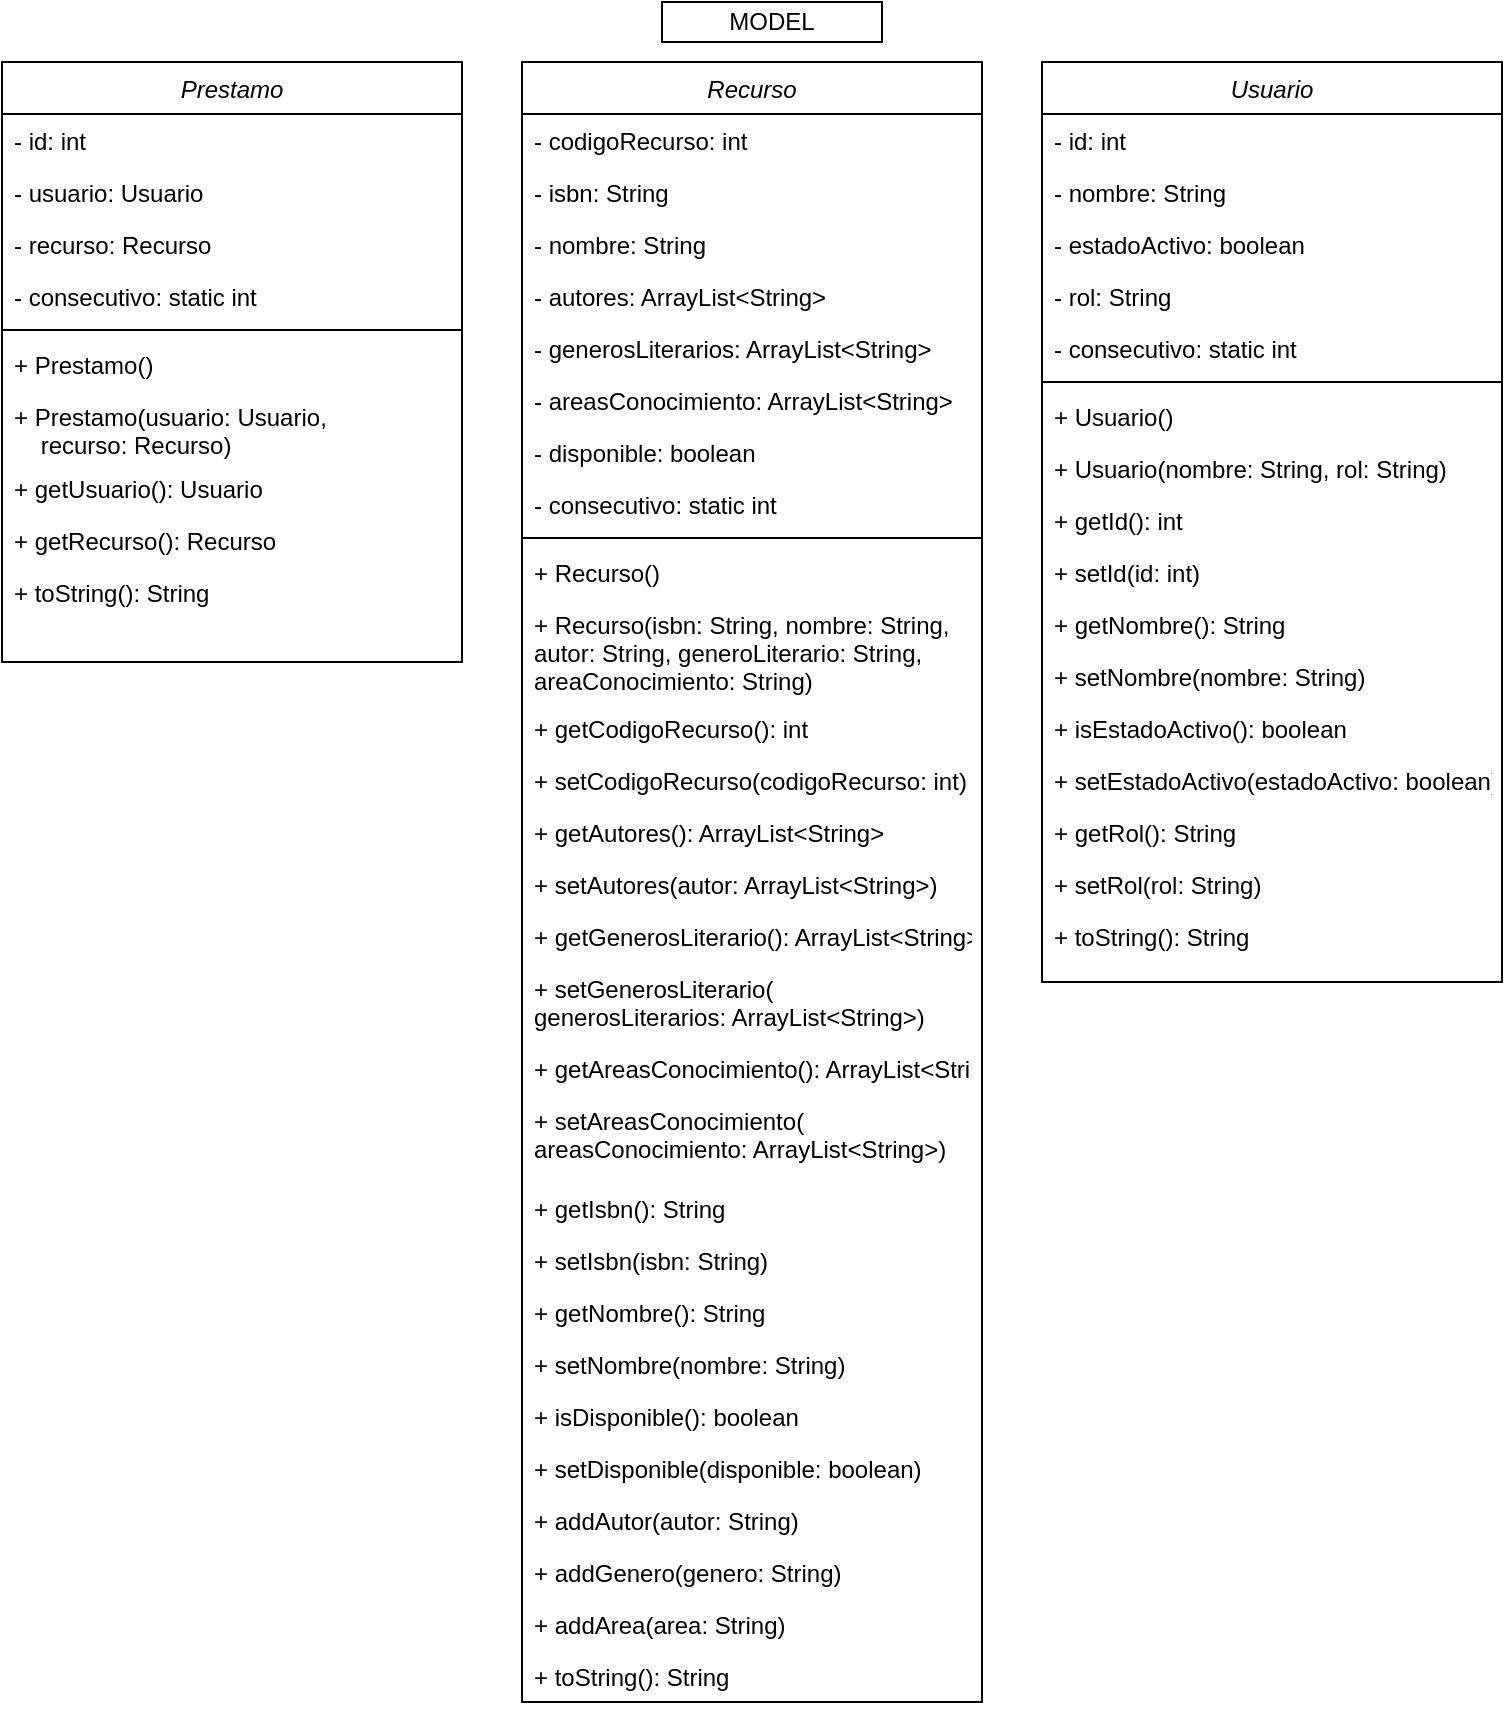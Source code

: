 <mxfile version="21.3.6" type="github" pages="2">
  <diagram id="eEuae1JQCu5OSizYnwCm" name="Página-2">
    <mxGraphModel dx="-928" dy="316" grid="1" gridSize="10" guides="1" tooltips="1" connect="1" arrows="1" fold="1" page="1" pageScale="1" pageWidth="1169" pageHeight="827" math="0" shadow="0">
      <root>
        <mxCell id="0" />
        <mxCell id="1" parent="0" />
        <mxCell id="Mu9-ZAX_nbQBMnlHCmJU-1" value="Prestamo" style="swimlane;fontStyle=2;align=center;verticalAlign=top;childLayout=stackLayout;horizontal=1;startSize=26;horizontalStack=0;resizeParent=1;resizeLast=0;collapsible=1;marginBottom=0;rounded=0;shadow=0;strokeWidth=1;" vertex="1" parent="1">
          <mxGeometry x="1180" y="40" width="230" height="300" as="geometry">
            <mxRectangle x="130" y="380" width="160" height="26" as="alternateBounds" />
          </mxGeometry>
        </mxCell>
        <mxCell id="Mu9-ZAX_nbQBMnlHCmJU-3" value="- id: int" style="text;align=left;verticalAlign=top;spacingLeft=4;spacingRight=4;overflow=hidden;rotatable=0;points=[[0,0.5],[1,0.5]];portConstraint=eastwest;" vertex="1" parent="Mu9-ZAX_nbQBMnlHCmJU-1">
          <mxGeometry y="26" width="230" height="26" as="geometry" />
        </mxCell>
        <mxCell id="Mu9-ZAX_nbQBMnlHCmJU-5" value="- usuario: Usuario" style="text;align=left;verticalAlign=top;spacingLeft=4;spacingRight=4;overflow=hidden;rotatable=0;points=[[0,0.5],[1,0.5]];portConstraint=eastwest;rounded=0;shadow=0;html=0;" vertex="1" parent="Mu9-ZAX_nbQBMnlHCmJU-1">
          <mxGeometry y="52" width="230" height="26" as="geometry" />
        </mxCell>
        <mxCell id="Mu9-ZAX_nbQBMnlHCmJU-6" value="- recurso: Recurso " style="text;align=left;verticalAlign=top;spacingLeft=4;spacingRight=4;overflow=hidden;rotatable=0;points=[[0,0.5],[1,0.5]];portConstraint=eastwest;rounded=0;shadow=0;html=0;" vertex="1" parent="Mu9-ZAX_nbQBMnlHCmJU-1">
          <mxGeometry y="78" width="230" height="26" as="geometry" />
        </mxCell>
        <mxCell id="Mu9-ZAX_nbQBMnlHCmJU-7" value="- consecutivo: static int" style="text;align=left;verticalAlign=top;spacingLeft=4;spacingRight=4;overflow=hidden;rotatable=0;points=[[0,0.5],[1,0.5]];portConstraint=eastwest;rounded=0;shadow=0;html=0;" vertex="1" parent="Mu9-ZAX_nbQBMnlHCmJU-1">
          <mxGeometry y="104" width="230" height="26" as="geometry" />
        </mxCell>
        <mxCell id="Mu9-ZAX_nbQBMnlHCmJU-15" value="" style="line;html=1;strokeWidth=1;align=left;verticalAlign=middle;spacingTop=-1;spacingLeft=3;spacingRight=3;rotatable=0;labelPosition=right;points=[];portConstraint=eastwest;" vertex="1" parent="Mu9-ZAX_nbQBMnlHCmJU-1">
          <mxGeometry y="130" width="230" height="8" as="geometry" />
        </mxCell>
        <mxCell id="Mu9-ZAX_nbQBMnlHCmJU-17" value="+ Prestamo() " style="text;align=left;verticalAlign=top;spacingLeft=4;spacingRight=4;overflow=hidden;rotatable=0;points=[[0,0.5],[1,0.5]];portConstraint=eastwest;" vertex="1" parent="Mu9-ZAX_nbQBMnlHCmJU-1">
          <mxGeometry y="138" width="230" height="26" as="geometry" />
        </mxCell>
        <mxCell id="Mu9-ZAX_nbQBMnlHCmJU-29" value="+ Prestamo(usuario: Usuario, &#xa;    recurso: Recurso)" style="text;align=left;verticalAlign=top;spacingLeft=4;spacingRight=4;overflow=hidden;rotatable=0;points=[[0,0.5],[1,0.5]];portConstraint=eastwest;" vertex="1" parent="Mu9-ZAX_nbQBMnlHCmJU-1">
          <mxGeometry y="164" width="230" height="36" as="geometry" />
        </mxCell>
        <mxCell id="Mu9-ZAX_nbQBMnlHCmJU-25" value="+ getUsuario(): Usuario" style="text;align=left;verticalAlign=top;spacingLeft=4;spacingRight=4;overflow=hidden;rotatable=0;points=[[0,0.5],[1,0.5]];portConstraint=eastwest;" vertex="1" parent="Mu9-ZAX_nbQBMnlHCmJU-1">
          <mxGeometry y="200" width="230" height="26" as="geometry" />
        </mxCell>
        <mxCell id="Mu9-ZAX_nbQBMnlHCmJU-62" value="+ getRecurso(): Recurso " style="text;align=left;verticalAlign=top;spacingLeft=4;spacingRight=4;overflow=hidden;rotatable=0;points=[[0,0.5],[1,0.5]];portConstraint=eastwest;" vertex="1" parent="Mu9-ZAX_nbQBMnlHCmJU-1">
          <mxGeometry y="226" width="230" height="26" as="geometry" />
        </mxCell>
        <mxCell id="Mu9-ZAX_nbQBMnlHCmJU-59" value="+ toString(): String" style="text;align=left;verticalAlign=top;spacingLeft=4;spacingRight=4;overflow=hidden;rotatable=0;points=[[0,0.5],[1,0.5]];portConstraint=eastwest;" vertex="1" parent="Mu9-ZAX_nbQBMnlHCmJU-1">
          <mxGeometry y="252" width="230" height="26" as="geometry" />
        </mxCell>
        <mxCell id="Mu9-ZAX_nbQBMnlHCmJU-63" value="MODEL" style="rounded=0;whiteSpace=wrap;html=1;" vertex="1" parent="1">
          <mxGeometry x="1510" y="10" width="110" height="20" as="geometry" />
        </mxCell>
        <mxCell id="Mu9-ZAX_nbQBMnlHCmJU-64" value="Recurso" style="swimlane;fontStyle=2;align=center;verticalAlign=top;childLayout=stackLayout;horizontal=1;startSize=26;horizontalStack=0;resizeParent=1;resizeLast=0;collapsible=1;marginBottom=0;rounded=0;shadow=0;strokeWidth=1;" vertex="1" parent="1">
          <mxGeometry x="1440" y="40" width="230" height="820" as="geometry">
            <mxRectangle x="130" y="380" width="160" height="26" as="alternateBounds" />
          </mxGeometry>
        </mxCell>
        <mxCell id="Mu9-ZAX_nbQBMnlHCmJU-65" value="- codigoRecurso: int" style="text;align=left;verticalAlign=top;spacingLeft=4;spacingRight=4;overflow=hidden;rotatable=0;points=[[0,0.5],[1,0.5]];portConstraint=eastwest;" vertex="1" parent="Mu9-ZAX_nbQBMnlHCmJU-64">
          <mxGeometry y="26" width="230" height="26" as="geometry" />
        </mxCell>
        <mxCell id="Mu9-ZAX_nbQBMnlHCmJU-66" value="- isbn: String" style="text;align=left;verticalAlign=top;spacingLeft=4;spacingRight=4;overflow=hidden;rotatable=0;points=[[0,0.5],[1,0.5]];portConstraint=eastwest;rounded=0;shadow=0;html=0;" vertex="1" parent="Mu9-ZAX_nbQBMnlHCmJU-64">
          <mxGeometry y="52" width="230" height="26" as="geometry" />
        </mxCell>
        <mxCell id="Mu9-ZAX_nbQBMnlHCmJU-67" value="- nombre: String" style="text;align=left;verticalAlign=top;spacingLeft=4;spacingRight=4;overflow=hidden;rotatable=0;points=[[0,0.5],[1,0.5]];portConstraint=eastwest;rounded=0;shadow=0;html=0;" vertex="1" parent="Mu9-ZAX_nbQBMnlHCmJU-64">
          <mxGeometry y="78" width="230" height="26" as="geometry" />
        </mxCell>
        <mxCell id="Mu9-ZAX_nbQBMnlHCmJU-68" value="- autores: ArrayList&lt;String&gt;" style="text;align=left;verticalAlign=top;spacingLeft=4;spacingRight=4;overflow=hidden;rotatable=0;points=[[0,0.5],[1,0.5]];portConstraint=eastwest;rounded=0;shadow=0;html=0;" vertex="1" parent="Mu9-ZAX_nbQBMnlHCmJU-64">
          <mxGeometry y="104" width="230" height="26" as="geometry" />
        </mxCell>
        <mxCell id="Mu9-ZAX_nbQBMnlHCmJU-69" value="- generosLiterarios: ArrayList&lt;String&gt;" style="text;align=left;verticalAlign=top;spacingLeft=4;spacingRight=4;overflow=hidden;rotatable=0;points=[[0,0.5],[1,0.5]];portConstraint=eastwest;rounded=0;shadow=0;html=0;" vertex="1" parent="Mu9-ZAX_nbQBMnlHCmJU-64">
          <mxGeometry y="130" width="230" height="26" as="geometry" />
        </mxCell>
        <mxCell id="Mu9-ZAX_nbQBMnlHCmJU-70" value="- areasConocimiento: ArrayList&lt;String&gt;" style="text;align=left;verticalAlign=top;spacingLeft=4;spacingRight=4;overflow=hidden;rotatable=0;points=[[0,0.5],[1,0.5]];portConstraint=eastwest;rounded=0;shadow=0;html=0;" vertex="1" parent="Mu9-ZAX_nbQBMnlHCmJU-64">
          <mxGeometry y="156" width="230" height="26" as="geometry" />
        </mxCell>
        <mxCell id="Mu9-ZAX_nbQBMnlHCmJU-71" value="- disponible: boolean " style="text;align=left;verticalAlign=top;spacingLeft=4;spacingRight=4;overflow=hidden;rotatable=0;points=[[0,0.5],[1,0.5]];portConstraint=eastwest;rounded=0;shadow=0;html=0;" vertex="1" parent="Mu9-ZAX_nbQBMnlHCmJU-64">
          <mxGeometry y="182" width="230" height="26" as="geometry" />
        </mxCell>
        <mxCell id="Mu9-ZAX_nbQBMnlHCmJU-72" value="- consecutivo: static int" style="text;align=left;verticalAlign=top;spacingLeft=4;spacingRight=4;overflow=hidden;rotatable=0;points=[[0,0.5],[1,0.5]];portConstraint=eastwest;rounded=0;shadow=0;html=0;" vertex="1" parent="Mu9-ZAX_nbQBMnlHCmJU-64">
          <mxGeometry y="208" width="230" height="26" as="geometry" />
        </mxCell>
        <mxCell id="Mu9-ZAX_nbQBMnlHCmJU-73" value="" style="line;html=1;strokeWidth=1;align=left;verticalAlign=middle;spacingTop=-1;spacingLeft=3;spacingRight=3;rotatable=0;labelPosition=right;points=[];portConstraint=eastwest;" vertex="1" parent="Mu9-ZAX_nbQBMnlHCmJU-64">
          <mxGeometry y="234" width="230" height="8" as="geometry" />
        </mxCell>
        <mxCell id="Mu9-ZAX_nbQBMnlHCmJU-74" value="+ Recurso()" style="text;align=left;verticalAlign=top;spacingLeft=4;spacingRight=4;overflow=hidden;rotatable=0;points=[[0,0.5],[1,0.5]];portConstraint=eastwest;" vertex="1" parent="Mu9-ZAX_nbQBMnlHCmJU-64">
          <mxGeometry y="242" width="230" height="26" as="geometry" />
        </mxCell>
        <mxCell id="Mu9-ZAX_nbQBMnlHCmJU-75" value="+ Recurso(isbn: String, nombre: String, &#xa;autor: String, generoLiterario: String,&#xa;areaConocimiento: String)" style="text;align=left;verticalAlign=top;spacingLeft=4;spacingRight=4;overflow=hidden;rotatable=0;points=[[0,0.5],[1,0.5]];portConstraint=eastwest;" vertex="1" parent="Mu9-ZAX_nbQBMnlHCmJU-64">
          <mxGeometry y="268" width="230" height="52" as="geometry" />
        </mxCell>
        <mxCell id="Mu9-ZAX_nbQBMnlHCmJU-76" value="+ getCodigoRecurso(): int" style="text;align=left;verticalAlign=top;spacingLeft=4;spacingRight=4;overflow=hidden;rotatable=0;points=[[0,0.5],[1,0.5]];portConstraint=eastwest;" vertex="1" parent="Mu9-ZAX_nbQBMnlHCmJU-64">
          <mxGeometry y="320" width="230" height="26" as="geometry" />
        </mxCell>
        <mxCell id="Mu9-ZAX_nbQBMnlHCmJU-77" value="+ setCodigoRecurso(codigoRecurso: int)" style="text;align=left;verticalAlign=top;spacingLeft=4;spacingRight=4;overflow=hidden;rotatable=0;points=[[0,0.5],[1,0.5]];portConstraint=eastwest;" vertex="1" parent="Mu9-ZAX_nbQBMnlHCmJU-64">
          <mxGeometry y="346" width="230" height="26" as="geometry" />
        </mxCell>
        <mxCell id="Mu9-ZAX_nbQBMnlHCmJU-78" value="+ getAutores(): ArrayList&lt;String&gt;" style="text;align=left;verticalAlign=top;spacingLeft=4;spacingRight=4;overflow=hidden;rotatable=0;points=[[0,0.5],[1,0.5]];portConstraint=eastwest;" vertex="1" parent="Mu9-ZAX_nbQBMnlHCmJU-64">
          <mxGeometry y="372" width="230" height="26" as="geometry" />
        </mxCell>
        <mxCell id="Mu9-ZAX_nbQBMnlHCmJU-79" value="+ setAutores(autor: ArrayList&lt;String&gt;)" style="text;align=left;verticalAlign=top;spacingLeft=4;spacingRight=4;overflow=hidden;rotatable=0;points=[[0,0.5],[1,0.5]];portConstraint=eastwest;" vertex="1" parent="Mu9-ZAX_nbQBMnlHCmJU-64">
          <mxGeometry y="398" width="230" height="26" as="geometry" />
        </mxCell>
        <mxCell id="Mu9-ZAX_nbQBMnlHCmJU-80" value="+ getGenerosLiterario(): ArrayList&lt;String&gt;" style="text;align=left;verticalAlign=top;spacingLeft=4;spacingRight=4;overflow=hidden;rotatable=0;points=[[0,0.5],[1,0.5]];portConstraint=eastwest;" vertex="1" parent="Mu9-ZAX_nbQBMnlHCmJU-64">
          <mxGeometry y="424" width="230" height="26" as="geometry" />
        </mxCell>
        <mxCell id="Mu9-ZAX_nbQBMnlHCmJU-81" value="+ setGenerosLiterario(&#xa;generosLiterarios: ArrayList&lt;String&gt;)" style="text;align=left;verticalAlign=top;spacingLeft=4;spacingRight=4;overflow=hidden;rotatable=0;points=[[0,0.5],[1,0.5]];portConstraint=eastwest;" vertex="1" parent="Mu9-ZAX_nbQBMnlHCmJU-64">
          <mxGeometry y="450" width="230" height="40" as="geometry" />
        </mxCell>
        <mxCell id="Mu9-ZAX_nbQBMnlHCmJU-82" value="+ getAreasConocimiento(): ArrayList&lt;String&gt;" style="text;align=left;verticalAlign=top;spacingLeft=4;spacingRight=4;overflow=hidden;rotatable=0;points=[[0,0.5],[1,0.5]];portConstraint=eastwest;" vertex="1" parent="Mu9-ZAX_nbQBMnlHCmJU-64">
          <mxGeometry y="490" width="230" height="26" as="geometry" />
        </mxCell>
        <mxCell id="Mu9-ZAX_nbQBMnlHCmJU-83" value="+ setAreasConocimiento(&#xa;areasConocimiento: ArrayList&lt;String&gt;)" style="text;align=left;verticalAlign=top;spacingLeft=4;spacingRight=4;overflow=hidden;rotatable=0;points=[[0,0.5],[1,0.5]];portConstraint=eastwest;" vertex="1" parent="Mu9-ZAX_nbQBMnlHCmJU-64">
          <mxGeometry y="516" width="230" height="44" as="geometry" />
        </mxCell>
        <mxCell id="Mu9-ZAX_nbQBMnlHCmJU-84" value="+ getIsbn(): String " style="text;align=left;verticalAlign=top;spacingLeft=4;spacingRight=4;overflow=hidden;rotatable=0;points=[[0,0.5],[1,0.5]];portConstraint=eastwest;" vertex="1" parent="Mu9-ZAX_nbQBMnlHCmJU-64">
          <mxGeometry y="560" width="230" height="26" as="geometry" />
        </mxCell>
        <mxCell id="Mu9-ZAX_nbQBMnlHCmJU-85" value="+ setIsbn(isbn: String)" style="text;align=left;verticalAlign=top;spacingLeft=4;spacingRight=4;overflow=hidden;rotatable=0;points=[[0,0.5],[1,0.5]];portConstraint=eastwest;" vertex="1" parent="Mu9-ZAX_nbQBMnlHCmJU-64">
          <mxGeometry y="586" width="230" height="26" as="geometry" />
        </mxCell>
        <mxCell id="Mu9-ZAX_nbQBMnlHCmJU-86" value="+ getNombre(): String " style="text;align=left;verticalAlign=top;spacingLeft=4;spacingRight=4;overflow=hidden;rotatable=0;points=[[0,0.5],[1,0.5]];portConstraint=eastwest;" vertex="1" parent="Mu9-ZAX_nbQBMnlHCmJU-64">
          <mxGeometry y="612" width="230" height="26" as="geometry" />
        </mxCell>
        <mxCell id="Mu9-ZAX_nbQBMnlHCmJU-87" value="+ setNombre(nombre: String)" style="text;align=left;verticalAlign=top;spacingLeft=4;spacingRight=4;overflow=hidden;rotatable=0;points=[[0,0.5],[1,0.5]];portConstraint=eastwest;" vertex="1" parent="Mu9-ZAX_nbQBMnlHCmJU-64">
          <mxGeometry y="638" width="230" height="26" as="geometry" />
        </mxCell>
        <mxCell id="Mu9-ZAX_nbQBMnlHCmJU-88" value="+ isDisponible(): boolean" style="text;align=left;verticalAlign=top;spacingLeft=4;spacingRight=4;overflow=hidden;rotatable=0;points=[[0,0.5],[1,0.5]];portConstraint=eastwest;" vertex="1" parent="Mu9-ZAX_nbQBMnlHCmJU-64">
          <mxGeometry y="664" width="230" height="26" as="geometry" />
        </mxCell>
        <mxCell id="Mu9-ZAX_nbQBMnlHCmJU-89" value="+ setDisponible(disponible: boolean)" style="text;align=left;verticalAlign=top;spacingLeft=4;spacingRight=4;overflow=hidden;rotatable=0;points=[[0,0.5],[1,0.5]];portConstraint=eastwest;" vertex="1" parent="Mu9-ZAX_nbQBMnlHCmJU-64">
          <mxGeometry y="690" width="230" height="26" as="geometry" />
        </mxCell>
        <mxCell id="Mu9-ZAX_nbQBMnlHCmJU-90" value="+ addAutor(autor: String)" style="text;align=left;verticalAlign=top;spacingLeft=4;spacingRight=4;overflow=hidden;rotatable=0;points=[[0,0.5],[1,0.5]];portConstraint=eastwest;" vertex="1" parent="Mu9-ZAX_nbQBMnlHCmJU-64">
          <mxGeometry y="716" width="230" height="26" as="geometry" />
        </mxCell>
        <mxCell id="Mu9-ZAX_nbQBMnlHCmJU-91" value="+ addGenero(genero: String)" style="text;align=left;verticalAlign=top;spacingLeft=4;spacingRight=4;overflow=hidden;rotatable=0;points=[[0,0.5],[1,0.5]];portConstraint=eastwest;" vertex="1" parent="Mu9-ZAX_nbQBMnlHCmJU-64">
          <mxGeometry y="742" width="230" height="26" as="geometry" />
        </mxCell>
        <mxCell id="Mu9-ZAX_nbQBMnlHCmJU-92" value="+ addArea(area: String)" style="text;align=left;verticalAlign=top;spacingLeft=4;spacingRight=4;overflow=hidden;rotatable=0;points=[[0,0.5],[1,0.5]];portConstraint=eastwest;" vertex="1" parent="Mu9-ZAX_nbQBMnlHCmJU-64">
          <mxGeometry y="768" width="230" height="26" as="geometry" />
        </mxCell>
        <mxCell id="Mu9-ZAX_nbQBMnlHCmJU-93" value="+ toString(): String" style="text;align=left;verticalAlign=top;spacingLeft=4;spacingRight=4;overflow=hidden;rotatable=0;points=[[0,0.5],[1,0.5]];portConstraint=eastwest;" vertex="1" parent="Mu9-ZAX_nbQBMnlHCmJU-64">
          <mxGeometry y="794" width="230" height="26" as="geometry" />
        </mxCell>
        <mxCell id="Mu9-ZAX_nbQBMnlHCmJU-94" value="Usuario" style="swimlane;fontStyle=2;align=center;verticalAlign=top;childLayout=stackLayout;horizontal=1;startSize=26;horizontalStack=0;resizeParent=1;resizeLast=0;collapsible=1;marginBottom=0;rounded=0;shadow=0;strokeWidth=1;" vertex="1" parent="1">
          <mxGeometry x="1700" y="40" width="230" height="460" as="geometry">
            <mxRectangle x="130" y="380" width="160" height="26" as="alternateBounds" />
          </mxGeometry>
        </mxCell>
        <mxCell id="Mu9-ZAX_nbQBMnlHCmJU-95" value="- id: int" style="text;align=left;verticalAlign=top;spacingLeft=4;spacingRight=4;overflow=hidden;rotatable=0;points=[[0,0.5],[1,0.5]];portConstraint=eastwest;" vertex="1" parent="Mu9-ZAX_nbQBMnlHCmJU-94">
          <mxGeometry y="26" width="230" height="26" as="geometry" />
        </mxCell>
        <mxCell id="Mu9-ZAX_nbQBMnlHCmJU-96" value="- nombre: String " style="text;align=left;verticalAlign=top;spacingLeft=4;spacingRight=4;overflow=hidden;rotatable=0;points=[[0,0.5],[1,0.5]];portConstraint=eastwest;rounded=0;shadow=0;html=0;" vertex="1" parent="Mu9-ZAX_nbQBMnlHCmJU-94">
          <mxGeometry y="52" width="230" height="26" as="geometry" />
        </mxCell>
        <mxCell id="Mu9-ZAX_nbQBMnlHCmJU-97" value="- estadoActivo: boolean" style="text;align=left;verticalAlign=top;spacingLeft=4;spacingRight=4;overflow=hidden;rotatable=0;points=[[0,0.5],[1,0.5]];portConstraint=eastwest;rounded=0;shadow=0;html=0;" vertex="1" parent="Mu9-ZAX_nbQBMnlHCmJU-94">
          <mxGeometry y="78" width="230" height="26" as="geometry" />
        </mxCell>
        <mxCell id="Mu9-ZAX_nbQBMnlHCmJU-98" value="- rol: String" style="text;align=left;verticalAlign=top;spacingLeft=4;spacingRight=4;overflow=hidden;rotatable=0;points=[[0,0.5],[1,0.5]];portConstraint=eastwest;rounded=0;shadow=0;html=0;" vertex="1" parent="Mu9-ZAX_nbQBMnlHCmJU-94">
          <mxGeometry y="104" width="230" height="26" as="geometry" />
        </mxCell>
        <mxCell id="Mu9-ZAX_nbQBMnlHCmJU-99" value="- consecutivo: static int" style="text;align=left;verticalAlign=top;spacingLeft=4;spacingRight=4;overflow=hidden;rotatable=0;points=[[0,0.5],[1,0.5]];portConstraint=eastwest;rounded=0;shadow=0;html=0;" vertex="1" parent="Mu9-ZAX_nbQBMnlHCmJU-94">
          <mxGeometry y="130" width="230" height="26" as="geometry" />
        </mxCell>
        <mxCell id="Mu9-ZAX_nbQBMnlHCmJU-103" value="" style="line;html=1;strokeWidth=1;align=left;verticalAlign=middle;spacingTop=-1;spacingLeft=3;spacingRight=3;rotatable=0;labelPosition=right;points=[];portConstraint=eastwest;" vertex="1" parent="Mu9-ZAX_nbQBMnlHCmJU-94">
          <mxGeometry y="156" width="230" height="8" as="geometry" />
        </mxCell>
        <mxCell id="Mu9-ZAX_nbQBMnlHCmJU-104" value="+ Usuario() " style="text;align=left;verticalAlign=top;spacingLeft=4;spacingRight=4;overflow=hidden;rotatable=0;points=[[0,0.5],[1,0.5]];portConstraint=eastwest;" vertex="1" parent="Mu9-ZAX_nbQBMnlHCmJU-94">
          <mxGeometry y="164" width="230" height="26" as="geometry" />
        </mxCell>
        <mxCell id="Mu9-ZAX_nbQBMnlHCmJU-106" value="+ Usuario(nombre: String, rol: String)" style="text;align=left;verticalAlign=top;spacingLeft=4;spacingRight=4;overflow=hidden;rotatable=0;points=[[0,0.5],[1,0.5]];portConstraint=eastwest;" vertex="1" parent="Mu9-ZAX_nbQBMnlHCmJU-94">
          <mxGeometry y="190" width="230" height="26" as="geometry" />
        </mxCell>
        <mxCell id="Mu9-ZAX_nbQBMnlHCmJU-108" value="+ getId(): int" style="text;align=left;verticalAlign=top;spacingLeft=4;spacingRight=4;overflow=hidden;rotatable=0;points=[[0,0.5],[1,0.5]];portConstraint=eastwest;" vertex="1" parent="Mu9-ZAX_nbQBMnlHCmJU-94">
          <mxGeometry y="216" width="230" height="26" as="geometry" />
        </mxCell>
        <mxCell id="Mu9-ZAX_nbQBMnlHCmJU-109" value="+ setId(id: int)" style="text;align=left;verticalAlign=top;spacingLeft=4;spacingRight=4;overflow=hidden;rotatable=0;points=[[0,0.5],[1,0.5]];portConstraint=eastwest;" vertex="1" parent="Mu9-ZAX_nbQBMnlHCmJU-94">
          <mxGeometry y="242" width="230" height="26" as="geometry" />
        </mxCell>
        <mxCell id="Mu9-ZAX_nbQBMnlHCmJU-115" value="+ getNombre(): String " style="text;align=left;verticalAlign=top;spacingLeft=4;spacingRight=4;overflow=hidden;rotatable=0;points=[[0,0.5],[1,0.5]];portConstraint=eastwest;" vertex="1" parent="Mu9-ZAX_nbQBMnlHCmJU-94">
          <mxGeometry y="268" width="230" height="26" as="geometry" />
        </mxCell>
        <mxCell id="Mu9-ZAX_nbQBMnlHCmJU-117" value="+ setNombre(nombre: String)" style="text;align=left;verticalAlign=top;spacingLeft=4;spacingRight=4;overflow=hidden;rotatable=0;points=[[0,0.5],[1,0.5]];portConstraint=eastwest;" vertex="1" parent="Mu9-ZAX_nbQBMnlHCmJU-94">
          <mxGeometry y="294" width="230" height="26" as="geometry" />
        </mxCell>
        <mxCell id="Mu9-ZAX_nbQBMnlHCmJU-118" value="+ isEstadoActivo(): boolean" style="text;align=left;verticalAlign=top;spacingLeft=4;spacingRight=4;overflow=hidden;rotatable=0;points=[[0,0.5],[1,0.5]];portConstraint=eastwest;" vertex="1" parent="Mu9-ZAX_nbQBMnlHCmJU-94">
          <mxGeometry y="320" width="230" height="26" as="geometry" />
        </mxCell>
        <mxCell id="Mu9-ZAX_nbQBMnlHCmJU-119" value="+ setEstadoActivo(estadoActivo: boolean)" style="text;align=left;verticalAlign=top;spacingLeft=4;spacingRight=4;overflow=hidden;rotatable=0;points=[[0,0.5],[1,0.5]];portConstraint=eastwest;" vertex="1" parent="Mu9-ZAX_nbQBMnlHCmJU-94">
          <mxGeometry y="346" width="230" height="26" as="geometry" />
        </mxCell>
        <mxCell id="Mu9-ZAX_nbQBMnlHCmJU-120" value="+ getRol(): String " style="text;align=left;verticalAlign=top;spacingLeft=4;spacingRight=4;overflow=hidden;rotatable=0;points=[[0,0.5],[1,0.5]];portConstraint=eastwest;" vertex="1" parent="Mu9-ZAX_nbQBMnlHCmJU-94">
          <mxGeometry y="372" width="230" height="26" as="geometry" />
        </mxCell>
        <mxCell id="Mu9-ZAX_nbQBMnlHCmJU-121" value="+ setRol(rol: String)" style="text;align=left;verticalAlign=top;spacingLeft=4;spacingRight=4;overflow=hidden;rotatable=0;points=[[0,0.5],[1,0.5]];portConstraint=eastwest;" vertex="1" parent="Mu9-ZAX_nbQBMnlHCmJU-94">
          <mxGeometry y="398" width="230" height="26" as="geometry" />
        </mxCell>
        <mxCell id="Mu9-ZAX_nbQBMnlHCmJU-122" value="+ toString(): String" style="text;align=left;verticalAlign=top;spacingLeft=4;spacingRight=4;overflow=hidden;rotatable=0;points=[[0,0.5],[1,0.5]];portConstraint=eastwest;" vertex="1" parent="Mu9-ZAX_nbQBMnlHCmJU-94">
          <mxGeometry y="424" width="230" height="26" as="geometry" />
        </mxCell>
      </root>
    </mxGraphModel>
  </diagram>
  <diagram id="C5RBs43oDa-KdzZeNtuy" name="Page-1">
    <mxGraphModel dx="880" dy="484" grid="1" gridSize="10" guides="1" tooltips="1" connect="1" arrows="1" fold="1" page="1" pageScale="1" pageWidth="827" pageHeight="1169" math="0" shadow="0">
      <root>
        <mxCell id="WIyWlLk6GJQsqaUBKTNV-0" />
        <mxCell id="WIyWlLk6GJQsqaUBKTNV-1" parent="WIyWlLk6GJQsqaUBKTNV-0" />
        <mxCell id="--4iZyiz6UElSQqGQW5l-232" value="" style="shape=folder;fontStyle=1;spacingTop=10;tabWidth=138;tabHeight=16;tabPosition=left;html=1;whiteSpace=wrap;" parent="WIyWlLk6GJQsqaUBKTNV-1" vertex="1">
          <mxGeometry x="1120" y="60" width="181" height="130" as="geometry" />
        </mxCell>
        <mxCell id="--4iZyiz6UElSQqGQW5l-234" value="" style="shape=folder;fontStyle=1;spacingTop=10;tabWidth=150;tabHeight=17;tabPosition=left;html=1;whiteSpace=wrap;" parent="WIyWlLk6GJQsqaUBKTNV-1" vertex="1">
          <mxGeometry x="110" y="143" width="410" height="510" as="geometry" />
        </mxCell>
        <mxCell id="--4iZyiz6UElSQqGQW5l-235" value="Main" style="swimlane;fontStyle=2;align=center;verticalAlign=top;childLayout=stackLayout;horizontal=1;startSize=26;horizontalStack=0;resizeParent=1;resizeLast=0;collapsible=1;marginBottom=0;rounded=0;shadow=0;strokeWidth=1;" parent="WIyWlLk6GJQsqaUBKTNV-1" vertex="1">
          <mxGeometry x="1130.5" y="96" width="160" height="64" as="geometry">
            <mxRectangle x="300" y="50" width="160" height="26" as="alternateBounds" />
          </mxGeometry>
        </mxCell>
        <mxCell id="--4iZyiz6UElSQqGQW5l-236" value="" style="line;html=1;strokeWidth=1;align=left;verticalAlign=middle;spacingTop=-1;spacingLeft=3;spacingRight=3;rotatable=0;labelPosition=right;points=[];portConstraint=eastwest;" parent="--4iZyiz6UElSQqGQW5l-235" vertex="1">
          <mxGeometry y="26" width="160" height="8" as="geometry" />
        </mxCell>
        <mxCell id="--4iZyiz6UElSQqGQW5l-237" value="+ main(String[] args)" style="text;html=1;align=center;verticalAlign=middle;resizable=0;points=[];autosize=1;strokeColor=none;fillColor=none;" parent="--4iZyiz6UElSQqGQW5l-235" vertex="1">
          <mxGeometry y="34" width="160" height="30" as="geometry" />
        </mxCell>
        <mxCell id="--4iZyiz6UElSQqGQW5l-238" value="VistaOpciones" style="swimlane;fontStyle=2;align=center;verticalAlign=top;childLayout=stackLayout;horizontal=1;startSize=26;horizontalStack=0;resizeParent=1;resizeLast=0;collapsible=1;marginBottom=0;rounded=0;shadow=0;strokeWidth=1;" parent="WIyWlLk6GJQsqaUBKTNV-1" vertex="1">
          <mxGeometry x="1750" y="440" width="170" height="462" as="geometry">
            <mxRectangle x="130" y="380" width="160" height="26" as="alternateBounds" />
          </mxGeometry>
        </mxCell>
        <mxCell id="--4iZyiz6UElSQqGQW5l-239" value="- jpContenido: JPanel" style="text;align=left;verticalAlign=top;spacingLeft=4;spacingRight=4;overflow=hidden;rotatable=0;points=[[0,0.5],[1,0.5]];portConstraint=eastwest;" parent="--4iZyiz6UElSQqGQW5l-238" vertex="1">
          <mxGeometry y="26" width="170" height="26" as="geometry" />
        </mxCell>
        <mxCell id="--4iZyiz6UElSQqGQW5l-240" value="- jpBotones: JPanel" style="text;align=left;verticalAlign=top;spacingLeft=4;spacingRight=4;overflow=hidden;rotatable=0;points=[[0,0.5],[1,0.5]];portConstraint=eastwest;" parent="--4iZyiz6UElSQqGQW5l-238" vertex="1">
          <mxGeometry y="52" width="170" height="26" as="geometry" />
        </mxCell>
        <mxCell id="--4iZyiz6UElSQqGQW5l-241" value="- btnAudio: JButton" style="text;align=left;verticalAlign=top;spacingLeft=4;spacingRight=4;overflow=hidden;rotatable=0;points=[[0,0.5],[1,0.5]];portConstraint=eastwest;rounded=0;shadow=0;html=0;" parent="--4iZyiz6UElSQqGQW5l-238" vertex="1">
          <mxGeometry y="78" width="170" height="26" as="geometry" />
        </mxCell>
        <mxCell id="--4iZyiz6UElSQqGQW5l-242" value="- btnJVSJ: JButton" style="text;align=left;verticalAlign=top;spacingLeft=4;spacingRight=4;overflow=hidden;rotatable=0;points=[[0,0.5],[1,0.5]];portConstraint=eastwest;rounded=0;shadow=0;html=0;" parent="--4iZyiz6UElSQqGQW5l-238" vertex="1">
          <mxGeometry y="104" width="170" height="26" as="geometry" />
        </mxCell>
        <mxCell id="--4iZyiz6UElSQqGQW5l-243" value="- btnJVSPC: JButton" style="text;align=left;verticalAlign=top;spacingLeft=4;spacingRight=4;overflow=hidden;rotatable=0;points=[[0,0.5],[1,0.5]];portConstraint=eastwest;rounded=0;shadow=0;html=0;" parent="--4iZyiz6UElSQqGQW5l-238" vertex="1">
          <mxGeometry y="130" width="170" height="26" as="geometry" />
        </mxCell>
        <mxCell id="--4iZyiz6UElSQqGQW5l-244" value="- btnNumRonda1: JButton" style="text;align=left;verticalAlign=top;spacingLeft=4;spacingRight=4;overflow=hidden;rotatable=0;points=[[0,0.5],[1,0.5]];portConstraint=eastwest;rounded=0;shadow=0;html=0;" parent="--4iZyiz6UElSQqGQW5l-238" vertex="1">
          <mxGeometry y="156" width="170" height="26" as="geometry" />
        </mxCell>
        <mxCell id="--4iZyiz6UElSQqGQW5l-245" value="- btnNumRonda2: JButton" style="text;align=left;verticalAlign=top;spacingLeft=4;spacingRight=4;overflow=hidden;rotatable=0;points=[[0,0.5],[1,0.5]];portConstraint=eastwest;rounded=0;shadow=0;html=0;" parent="--4iZyiz6UElSQqGQW5l-238" vertex="1">
          <mxGeometry y="182" width="170" height="26" as="geometry" />
        </mxCell>
        <mxCell id="--4iZyiz6UElSQqGQW5l-246" value="- btnNumRonda3: JButton" style="text;align=left;verticalAlign=top;spacingLeft=4;spacingRight=4;overflow=hidden;rotatable=0;points=[[0,0.5],[1,0.5]];portConstraint=eastwest;rounded=0;shadow=0;html=0;" parent="--4iZyiz6UElSQqGQW5l-238" vertex="1">
          <mxGeometry y="208" width="170" height="26" as="geometry" />
        </mxCell>
        <mxCell id="--4iZyiz6UElSQqGQW5l-247" value="- btnNumRonda4: JButton" style="text;align=left;verticalAlign=top;spacingLeft=4;spacingRight=4;overflow=hidden;rotatable=0;points=[[0,0.5],[1,0.5]];portConstraint=eastwest;rounded=0;shadow=0;html=0;" parent="--4iZyiz6UElSQqGQW5l-238" vertex="1">
          <mxGeometry y="234" width="170" height="26" as="geometry" />
        </mxCell>
        <mxCell id="--4iZyiz6UElSQqGQW5l-248" value="- btnConfirmar: JButton" style="text;align=left;verticalAlign=top;spacingLeft=4;spacingRight=4;overflow=hidden;rotatable=0;points=[[0,0.5],[1,0.5]];portConstraint=eastwest;rounded=0;shadow=0;html=0;" parent="--4iZyiz6UElSQqGQW5l-238" vertex="1">
          <mxGeometry y="260" width="170" height="26" as="geometry" />
        </mxCell>
        <mxCell id="--4iZyiz6UElSQqGQW5l-249" value="- lblImagenDeFondo1: JLabel" style="text;align=left;verticalAlign=top;spacingLeft=4;spacingRight=4;overflow=hidden;rotatable=0;points=[[0,0.5],[1,0.5]];portConstraint=eastwest;rounded=0;shadow=0;html=0;" parent="--4iZyiz6UElSQqGQW5l-238" vertex="1">
          <mxGeometry y="286" width="170" height="26" as="geometry" />
        </mxCell>
        <mxCell id="--4iZyiz6UElSQqGQW5l-250" value="- estadoMusica: Boolean" style="text;align=left;verticalAlign=top;spacingLeft=4;spacingRight=4;overflow=hidden;rotatable=0;points=[[0,0.5],[1,0.5]];portConstraint=eastwest;rounded=0;shadow=0;html=0;" parent="--4iZyiz6UElSQqGQW5l-238" vertex="1">
          <mxGeometry y="312" width="170" height="26" as="geometry" />
        </mxCell>
        <mxCell id="--4iZyiz6UElSQqGQW5l-251" value="- musica: Musica" style="text;align=left;verticalAlign=top;spacingLeft=4;spacingRight=4;overflow=hidden;rotatable=0;points=[[0,0.5],[1,0.5]];portConstraint=eastwest;rounded=0;shadow=0;html=0;" parent="--4iZyiz6UElSQqGQW5l-238" vertex="1">
          <mxGeometry y="338" width="170" height="26" as="geometry" />
        </mxCell>
        <mxCell id="--4iZyiz6UElSQqGQW5l-252" value="" style="line;html=1;strokeWidth=1;align=left;verticalAlign=middle;spacingTop=-1;spacingLeft=3;spacingRight=3;rotatable=0;labelPosition=right;points=[];portConstraint=eastwest;" parent="--4iZyiz6UElSQqGQW5l-238" vertex="1">
          <mxGeometry y="364" width="170" height="8" as="geometry" />
        </mxCell>
        <mxCell id="--4iZyiz6UElSQqGQW5l-253" value="+ VistaOpciones(Musica &#xa;musica)" style="text;align=left;verticalAlign=top;spacingLeft=4;spacingRight=4;overflow=hidden;rotatable=0;points=[[0,0.5],[1,0.5]];portConstraint=eastwest;" parent="--4iZyiz6UElSQqGQW5l-238" vertex="1">
          <mxGeometry y="372" width="170" height="38" as="geometry" />
        </mxCell>
        <mxCell id="--4iZyiz6UElSQqGQW5l-254" value="- inicializarComponentes()" style="text;align=left;verticalAlign=top;spacingLeft=4;spacingRight=4;overflow=hidden;rotatable=0;points=[[0,0.5],[1,0.5]];portConstraint=eastwest;" parent="--4iZyiz6UElSQqGQW5l-238" vertex="1">
          <mxGeometry y="410" width="170" height="26" as="geometry" />
        </mxCell>
        <mxCell id="--4iZyiz6UElSQqGQW5l-255" value="- Musica(boolean)" style="text;align=left;verticalAlign=top;spacingLeft=4;spacingRight=4;overflow=hidden;rotatable=0;points=[[0,0.5],[1,0.5]];portConstraint=eastwest;" parent="--4iZyiz6UElSQqGQW5l-238" vertex="1">
          <mxGeometry y="436" width="170" height="26" as="geometry" />
        </mxCell>
        <mxCell id="--4iZyiz6UElSQqGQW5l-256" value="Juego" style="swimlane;fontStyle=2;align=center;verticalAlign=top;childLayout=stackLayout;horizontal=1;startSize=26;horizontalStack=0;resizeParent=1;resizeLast=0;collapsible=1;marginBottom=0;rounded=0;shadow=0;strokeWidth=1;" parent="WIyWlLk6GJQsqaUBKTNV-1" vertex="1">
          <mxGeometry x="1795" y="1204" width="290" height="666" as="geometry">
            <mxRectangle x="340" y="380" width="170" height="26" as="alternateBounds" />
          </mxGeometry>
        </mxCell>
        <mxCell id="--4iZyiz6UElSQqGQW5l-257" value="- modoJuego: String" style="text;align=left;verticalAlign=top;spacingLeft=4;spacingRight=4;overflow=hidden;rotatable=0;points=[[0,0.5],[1,0.5]];portConstraint=eastwest;" parent="--4iZyiz6UElSQqGQW5l-256" vertex="1">
          <mxGeometry y="26" width="290" height="26" as="geometry" />
        </mxCell>
        <mxCell id="--4iZyiz6UElSQqGQW5l-258" value="- numeroRondas: int" style="text;align=left;verticalAlign=top;spacingLeft=4;spacingRight=4;overflow=hidden;rotatable=0;points=[[0,0.5],[1,0.5]];portConstraint=eastwest;" parent="--4iZyiz6UElSQqGQW5l-256" vertex="1">
          <mxGeometry y="52" width="290" height="26" as="geometry" />
        </mxCell>
        <mxCell id="--4iZyiz6UElSQqGQW5l-259" value="- contGanadorJ1: int" style="text;align=left;verticalAlign=top;spacingLeft=4;spacingRight=4;overflow=hidden;rotatable=0;points=[[0,0.5],[1,0.5]];portConstraint=eastwest;" parent="--4iZyiz6UElSQqGQW5l-256" vertex="1">
          <mxGeometry y="78" width="290" height="26" as="geometry" />
        </mxCell>
        <mxCell id="--4iZyiz6UElSQqGQW5l-260" value="- contGanadorJ2: int" style="text;align=left;verticalAlign=top;spacingLeft=4;spacingRight=4;overflow=hidden;rotatable=0;points=[[0,0.5],[1,0.5]];portConstraint=eastwest;" parent="--4iZyiz6UElSQqGQW5l-256" vertex="1">
          <mxGeometry y="104" width="290" height="26" as="geometry" />
        </mxCell>
        <mxCell id="--4iZyiz6UElSQqGQW5l-261" value="- numeroRondas: int" style="text;align=left;verticalAlign=top;spacingLeft=4;spacingRight=4;overflow=hidden;rotatable=0;points=[[0,0.5],[1,0.5]];portConstraint=eastwest;" parent="--4iZyiz6UElSQqGQW5l-256" vertex="1">
          <mxGeometry y="130" width="290" height="26" as="geometry" />
        </mxCell>
        <mxCell id="--4iZyiz6UElSQqGQW5l-262" value="- posicion: int [][]" style="text;align=left;verticalAlign=top;spacingLeft=4;spacingRight=4;overflow=hidden;rotatable=0;points=[[0,0.5],[1,0.5]];portConstraint=eastwest;" parent="--4iZyiz6UElSQqGQW5l-256" vertex="1">
          <mxGeometry y="156" width="290" height="26" as="geometry" />
        </mxCell>
        <mxCell id="--4iZyiz6UElSQqGQW5l-263" value="- cambioRealizado: boolean" style="text;align=left;verticalAlign=top;spacingLeft=4;spacingRight=4;overflow=hidden;rotatable=0;points=[[0,0.5],[1,0.5]];portConstraint=eastwest;" parent="--4iZyiz6UElSQqGQW5l-256" vertex="1">
          <mxGeometry y="182" width="290" height="26" as="geometry" />
        </mxCell>
        <mxCell id="--4iZyiz6UElSQqGQW5l-264" value="" style="line;html=1;strokeWidth=1;align=left;verticalAlign=middle;spacingTop=-1;spacingLeft=3;spacingRight=3;rotatable=0;labelPosition=right;points=[];portConstraint=eastwest;" parent="--4iZyiz6UElSQqGQW5l-256" vertex="1">
          <mxGeometry y="208" width="290" height="8" as="geometry" />
        </mxCell>
        <mxCell id="--4iZyiz6UElSQqGQW5l-265" value="&amp;nbsp;+ Juego (int modoJuego, String numeroRonda)" style="text;html=1;align=left;verticalAlign=middle;resizable=0;points=[];autosize=1;strokeColor=none;fillColor=none;" parent="--4iZyiz6UElSQqGQW5l-256" vertex="1">
          <mxGeometry y="216" width="290" height="30" as="geometry" />
        </mxCell>
        <mxCell id="--4iZyiz6UElSQqGQW5l-266" value="&amp;nbsp;+ marcarSeleccion (int jugador, int fila, int columna)" style="text;html=1;align=left;verticalAlign=middle;resizable=0;points=[];autosize=1;strokeColor=none;fillColor=none;" parent="--4iZyiz6UElSQqGQW5l-256" vertex="1">
          <mxGeometry y="246" width="290" height="30" as="geometry" />
        </mxCell>
        <mxCell id="--4iZyiz6UElSQqGQW5l-267" value="&amp;nbsp;+ marcarSeleccion (int jugador, int fila, int columna)" style="text;html=1;align=left;verticalAlign=middle;resizable=0;points=[];autosize=1;strokeColor=none;fillColor=none;" parent="--4iZyiz6UElSQqGQW5l-256" vertex="1">
          <mxGeometry y="276" width="290" height="30" as="geometry" />
        </mxCell>
        <mxCell id="--4iZyiz6UElSQqGQW5l-268" value="&amp;nbsp;+ posicionAleatoria ()" style="text;html=1;align=left;verticalAlign=middle;resizable=0;points=[];autosize=1;strokeColor=none;fillColor=none;" parent="--4iZyiz6UElSQqGQW5l-256" vertex="1">
          <mxGeometry y="306" width="290" height="30" as="geometry" />
        </mxCell>
        <mxCell id="--4iZyiz6UElSQqGQW5l-269" value="&amp;nbsp;+ respuestaAleatoria (int jugador)" style="text;html=1;align=left;verticalAlign=middle;resizable=0;points=[];autosize=1;strokeColor=none;fillColor=none;" parent="--4iZyiz6UElSQqGQW5l-256" vertex="1">
          <mxGeometry y="336" width="290" height="30" as="geometry" />
        </mxCell>
        <mxCell id="--4iZyiz6UElSQqGQW5l-270" value="&amp;nbsp;+ isCambioRealizado ()" style="text;html=1;align=left;verticalAlign=middle;resizable=0;points=[];autosize=1;strokeColor=none;fillColor=none;" parent="--4iZyiz6UElSQqGQW5l-256" vertex="1">
          <mxGeometry y="366" width="290" height="30" as="geometry" />
        </mxCell>
        <mxCell id="--4iZyiz6UElSQqGQW5l-271" value="&amp;nbsp;+ getContGanadorJ1 ()" style="text;html=1;align=left;verticalAlign=middle;resizable=0;points=[];autosize=1;strokeColor=none;fillColor=none;" parent="--4iZyiz6UElSQqGQW5l-256" vertex="1">
          <mxGeometry y="396" width="290" height="30" as="geometry" />
        </mxCell>
        <mxCell id="--4iZyiz6UElSQqGQW5l-272" value="&amp;nbsp;+ getContGanadorJ2 ()" style="text;html=1;align=left;verticalAlign=middle;resizable=0;points=[];autosize=1;strokeColor=none;fillColor=none;" parent="--4iZyiz6UElSQqGQW5l-256" vertex="1">
          <mxGeometry y="426" width="290" height="30" as="geometry" />
        </mxCell>
        <mxCell id="--4iZyiz6UElSQqGQW5l-273" value="&amp;nbsp;+ getRondasJugadas ()" style="text;html=1;align=left;verticalAlign=middle;resizable=0;points=[];autosize=1;strokeColor=none;fillColor=none;" parent="--4iZyiz6UElSQqGQW5l-256" vertex="1">
          <mxGeometry y="456" width="290" height="30" as="geometry" />
        </mxCell>
        <mxCell id="--4iZyiz6UElSQqGQW5l-274" value="&amp;nbsp;+ verificarGanador ()" style="text;html=1;align=left;verticalAlign=middle;resizable=0;points=[];autosize=1;strokeColor=none;fillColor=none;" parent="--4iZyiz6UElSQqGQW5l-256" vertex="1">
          <mxGeometry y="486" width="290" height="30" as="geometry" />
        </mxCell>
        <mxCell id="--4iZyiz6UElSQqGQW5l-275" value="&amp;nbsp;+ verificarRonda (int Ganador)" style="text;html=1;align=left;verticalAlign=middle;resizable=0;points=[];autosize=1;strokeColor=none;fillColor=none;" parent="--4iZyiz6UElSQqGQW5l-256" vertex="1">
          <mxGeometry y="516" width="290" height="30" as="geometry" />
        </mxCell>
        <mxCell id="--4iZyiz6UElSQqGQW5l-276" value="&amp;nbsp;+ juegoTerminado ()" style="text;html=1;align=left;verticalAlign=middle;resizable=0;points=[];autosize=1;strokeColor=none;fillColor=none;" parent="--4iZyiz6UElSQqGQW5l-256" vertex="1">
          <mxGeometry y="546" width="290" height="30" as="geometry" />
        </mxCell>
        <mxCell id="--4iZyiz6UElSQqGQW5l-277" value="&amp;nbsp;+ matrizLlena ()" style="text;html=1;align=left;verticalAlign=middle;resizable=0;points=[];autosize=1;strokeColor=none;fillColor=none;" parent="--4iZyiz6UElSQqGQW5l-256" vertex="1">
          <mxGeometry y="576" width="290" height="30" as="geometry" />
        </mxCell>
        <mxCell id="--4iZyiz6UElSQqGQW5l-278" value="&amp;nbsp;+ reiniciarMatriz ()" style="text;html=1;align=left;verticalAlign=middle;resizable=0;points=[];autosize=1;strokeColor=none;fillColor=none;" parent="--4iZyiz6UElSQqGQW5l-256" vertex="1">
          <mxGeometry y="606" width="290" height="30" as="geometry" />
        </mxCell>
        <mxCell id="--4iZyiz6UElSQqGQW5l-279" value="&amp;nbsp;+ setMatrix(int row, int column): void" style="text;html=1;align=left;verticalAlign=middle;resizable=0;points=[];autosize=1;strokeColor=none;fillColor=none;" parent="--4iZyiz6UElSQqGQW5l-256" vertex="1">
          <mxGeometry y="636" width="290" height="30" as="geometry" />
        </mxCell>
        <mxCell id="--4iZyiz6UElSQqGQW5l-280" value="VistaInicio" style="swimlane;fontStyle=2;align=center;verticalAlign=top;childLayout=stackLayout;horizontal=1;startSize=26;horizontalStack=0;resizeParent=1;resizeLast=0;collapsible=1;marginBottom=0;rounded=0;shadow=0;strokeWidth=1;" parent="WIyWlLk6GJQsqaUBKTNV-1" vertex="1">
          <mxGeometry x="1550" y="440" width="170" height="294" as="geometry">
            <mxRectangle x="550" y="140" width="160" height="26" as="alternateBounds" />
          </mxGeometry>
        </mxCell>
        <mxCell id="--4iZyiz6UElSQqGQW5l-281" value="- jpContenido: JPanel" style="text;align=left;verticalAlign=top;spacingLeft=4;spacingRight=4;overflow=hidden;rotatable=0;points=[[0,0.5],[1,0.5]];portConstraint=eastwest;" parent="--4iZyiz6UElSQqGQW5l-280" vertex="1">
          <mxGeometry y="26" width="170" height="26" as="geometry" />
        </mxCell>
        <mxCell id="--4iZyiz6UElSQqGQW5l-282" value="- lblTitulo: JLabel" style="text;align=left;verticalAlign=top;spacingLeft=4;spacingRight=4;overflow=hidden;rotatable=0;points=[[0,0.5],[1,0.5]];portConstraint=eastwest;" parent="--4iZyiz6UElSQqGQW5l-280" vertex="1">
          <mxGeometry y="52" width="170" height="26" as="geometry" />
        </mxCell>
        <mxCell id="--4iZyiz6UElSQqGQW5l-283" value="- Musica: Boolean" style="text;align=left;verticalAlign=top;spacingLeft=4;spacingRight=4;overflow=hidden;rotatable=0;points=[[0,0.5],[1,0.5]];portConstraint=eastwest;rounded=0;shadow=0;html=0;" parent="--4iZyiz6UElSQqGQW5l-280" vertex="1">
          <mxGeometry y="78" width="170" height="26" as="geometry" />
        </mxCell>
        <mxCell id="--4iZyiz6UElSQqGQW5l-284" value="- lblImagenDeFondo1: JLabel" style="text;align=left;verticalAlign=top;spacingLeft=4;spacingRight=4;overflow=hidden;rotatable=0;points=[[0,0.5],[1,0.5]];portConstraint=eastwest;rounded=0;shadow=0;html=0;" parent="--4iZyiz6UElSQqGQW5l-280" vertex="1">
          <mxGeometry y="104" width="170" height="26" as="geometry" />
        </mxCell>
        <mxCell id="--4iZyiz6UElSQqGQW5l-285" value="- btnAudio: JButton" style="text;align=left;verticalAlign=top;spacingLeft=4;spacingRight=4;overflow=hidden;rotatable=0;points=[[0,0.5],[1,0.5]];portConstraint=eastwest;rounded=0;shadow=0;html=0;" parent="--4iZyiz6UElSQqGQW5l-280" vertex="1">
          <mxGeometry y="130" width="170" height="26" as="geometry" />
        </mxCell>
        <mxCell id="--4iZyiz6UElSQqGQW5l-286" value="- estadoMusica: Boolean" style="text;align=left;verticalAlign=top;spacingLeft=4;spacingRight=4;overflow=hidden;rotatable=0;points=[[0,0.5],[1,0.5]];portConstraint=eastwest;rounded=0;shadow=0;html=0;" parent="--4iZyiz6UElSQqGQW5l-280" vertex="1">
          <mxGeometry y="156" width="170" height="26" as="geometry" />
        </mxCell>
        <mxCell id="--4iZyiz6UElSQqGQW5l-287" value="- musica: Musica" style="text;align=left;verticalAlign=top;spacingLeft=4;spacingRight=4;overflow=hidden;rotatable=0;points=[[0,0.5],[1,0.5]];portConstraint=eastwest;rounded=0;shadow=0;html=0;" parent="--4iZyiz6UElSQqGQW5l-280" vertex="1">
          <mxGeometry y="182" width="170" height="26" as="geometry" />
        </mxCell>
        <mxCell id="--4iZyiz6UElSQqGQW5l-288" value="" style="line;html=1;strokeWidth=1;align=left;verticalAlign=middle;spacingTop=-1;spacingLeft=3;spacingRight=3;rotatable=0;labelPosition=right;points=[];portConstraint=eastwest;" parent="--4iZyiz6UElSQqGQW5l-280" vertex="1">
          <mxGeometry y="208" width="170" height="8" as="geometry" />
        </mxCell>
        <mxCell id="--4iZyiz6UElSQqGQW5l-289" value="+ VistaInicio(Musica musica)" style="text;align=left;verticalAlign=top;spacingLeft=4;spacingRight=4;overflow=hidden;rotatable=0;points=[[0,0.5],[1,0.5]];portConstraint=eastwest;" parent="--4iZyiz6UElSQqGQW5l-280" vertex="1">
          <mxGeometry y="216" width="170" height="26" as="geometry" />
        </mxCell>
        <mxCell id="--4iZyiz6UElSQqGQW5l-290" value="- inicializarComponentes()" style="text;align=left;verticalAlign=top;spacingLeft=4;spacingRight=4;overflow=hidden;rotatable=0;points=[[0,0.5],[1,0.5]];portConstraint=eastwest;" parent="--4iZyiz6UElSQqGQW5l-280" vertex="1">
          <mxGeometry y="242" width="170" height="26" as="geometry" />
        </mxCell>
        <mxCell id="--4iZyiz6UElSQqGQW5l-291" value="- Musica(boolean)" style="text;align=left;verticalAlign=top;spacingLeft=4;spacingRight=4;overflow=hidden;rotatable=0;points=[[0,0.5],[1,0.5]];portConstraint=eastwest;" parent="--4iZyiz6UElSQqGQW5l-280" vertex="1">
          <mxGeometry y="268" width="170" height="26" as="geometry" />
        </mxCell>
        <mxCell id="--4iZyiz6UElSQqGQW5l-292" value="VistaJuego" style="swimlane;fontStyle=2;align=center;verticalAlign=top;childLayout=stackLayout;horizontal=1;startSize=26;horizontalStack=0;resizeParent=1;resizeLast=0;collapsible=1;marginBottom=0;rounded=0;shadow=0;strokeWidth=1;" parent="WIyWlLk6GJQsqaUBKTNV-1" vertex="1">
          <mxGeometry x="1940" y="440" width="186.5" height="690" as="geometry">
            <mxRectangle x="550" y="140" width="160" height="26" as="alternateBounds" />
          </mxGeometry>
        </mxCell>
        <mxCell id="--4iZyiz6UElSQqGQW5l-293" value="- jpContenido: JPanel" style="text;align=left;verticalAlign=top;spacingLeft=4;spacingRight=4;overflow=hidden;rotatable=0;points=[[0,0.5],[1,0.5]];portConstraint=eastwest;" parent="--4iZyiz6UElSQqGQW5l-292" vertex="1">
          <mxGeometry y="26" width="186.5" height="26" as="geometry" />
        </mxCell>
        <mxCell id="--4iZyiz6UElSQqGQW5l-294" value="- jpCuadricula: JPanel" style="text;align=left;verticalAlign=top;spacingLeft=4;spacingRight=4;overflow=hidden;rotatable=0;points=[[0,0.5],[1,0.5]];portConstraint=eastwest;" parent="--4iZyiz6UElSQqGQW5l-292" vertex="1">
          <mxGeometry y="52" width="186.5" height="26" as="geometry" />
        </mxCell>
        <mxCell id="--4iZyiz6UElSQqGQW5l-295" value="- lblNombre: JLabel" style="text;align=left;verticalAlign=top;spacingLeft=4;spacingRight=4;overflow=hidden;rotatable=0;points=[[0,0.5],[1,0.5]];portConstraint=eastwest;" parent="--4iZyiz6UElSQqGQW5l-292" vertex="1">
          <mxGeometry y="78" width="186.5" height="26" as="geometry" />
        </mxCell>
        <mxCell id="--4iZyiz6UElSQqGQW5l-296" value="- lblImagenDeFondo1: JLabel" style="text;align=left;verticalAlign=top;spacingLeft=4;spacingRight=4;overflow=hidden;rotatable=0;points=[[0,0.5],[1,0.5]];portConstraint=eastwest;rounded=0;shadow=0;html=0;" parent="--4iZyiz6UElSQqGQW5l-292" vertex="1">
          <mxGeometry y="104" width="186.5" height="26" as="geometry" />
        </mxCell>
        <mxCell id="--4iZyiz6UElSQqGQW5l-297" value="- btnPosicion[][]: JButton" style="text;align=left;verticalAlign=top;spacingLeft=4;spacingRight=4;overflow=hidden;rotatable=0;points=[[0,0.5],[1,0.5]];portConstraint=eastwest;rounded=0;shadow=0;html=0;" parent="--4iZyiz6UElSQqGQW5l-292" vertex="1">
          <mxGeometry y="130" width="186.5" height="26" as="geometry" />
        </mxCell>
        <mxCell id="--4iZyiz6UElSQqGQW5l-298" value="- btnPausa: JButton" style="text;align=left;verticalAlign=top;spacingLeft=4;spacingRight=4;overflow=hidden;rotatable=0;points=[[0,0.5],[1,0.5]];portConstraint=eastwest;rounded=0;shadow=0;html=0;" parent="--4iZyiz6UElSQqGQW5l-292" vertex="1">
          <mxGeometry y="156" width="186.5" height="26" as="geometry" />
        </mxCell>
        <mxCell id="--4iZyiz6UElSQqGQW5l-299" value="- btnInfo: JButton" style="text;align=left;verticalAlign=top;spacingLeft=4;spacingRight=4;overflow=hidden;rotatable=0;points=[[0,0.5],[1,0.5]];portConstraint=eastwest;rounded=0;shadow=0;html=0;" parent="--4iZyiz6UElSQqGQW5l-292" vertex="1">
          <mxGeometry y="182" width="186.5" height="26" as="geometry" />
        </mxCell>
        <mxCell id="--4iZyiz6UElSQqGQW5l-300" value="- btnPausaReplay: JButton" style="text;align=left;verticalAlign=top;spacingLeft=4;spacingRight=4;overflow=hidden;rotatable=0;points=[[0,0.5],[1,0.5]];portConstraint=eastwest;rounded=0;shadow=0;html=0;" parent="--4iZyiz6UElSQqGQW5l-292" vertex="1">
          <mxGeometry y="208" width="186.5" height="26" as="geometry" />
        </mxCell>
        <mxCell id="--4iZyiz6UElSQqGQW5l-301" value="- btnPausaContinuar: JButton" style="text;align=left;verticalAlign=top;spacingLeft=4;spacingRight=4;overflow=hidden;rotatable=0;points=[[0,0.5],[1,0.5]];portConstraint=eastwest;rounded=0;shadow=0;html=0;" parent="--4iZyiz6UElSQqGQW5l-292" vertex="1">
          <mxGeometry y="234" width="186.5" height="26" as="geometry" />
        </mxCell>
        <mxCell id="--4iZyiz6UElSQqGQW5l-302" value="- btnPausaAudio: JButton" style="text;align=left;verticalAlign=top;spacingLeft=4;spacingRight=4;overflow=hidden;rotatable=0;points=[[0,0.5],[1,0.5]];portConstraint=eastwest;rounded=0;shadow=0;html=0;" parent="--4iZyiz6UElSQqGQW5l-292" vertex="1">
          <mxGeometry y="260" width="186.5" height="26" as="geometry" />
        </mxCell>
        <mxCell id="--4iZyiz6UElSQqGQW5l-303" value="- btnContadorJ1: JToggleButton" style="text;align=left;verticalAlign=top;spacingLeft=4;spacingRight=4;overflow=hidden;rotatable=0;points=[[0,0.5],[1,0.5]];portConstraint=eastwest;" parent="--4iZyiz6UElSQqGQW5l-292" vertex="1">
          <mxGeometry y="286" width="186.5" height="26" as="geometry" />
        </mxCell>
        <mxCell id="--4iZyiz6UElSQqGQW5l-304" value="- btnContadorJ2: JToggleButton" style="text;align=left;verticalAlign=top;spacingLeft=4;spacingRight=4;overflow=hidden;rotatable=0;points=[[0,0.5],[1,0.5]];portConstraint=eastwest;" parent="--4iZyiz6UElSQqGQW5l-292" vertex="1">
          <mxGeometry y="312" width="186.5" height="26" as="geometry" />
        </mxCell>
        <mxCell id="--4iZyiz6UElSQqGQW5l-305" value="- numeroRondas: int" style="text;align=left;verticalAlign=top;spacingLeft=4;spacingRight=4;overflow=hidden;rotatable=0;points=[[0,0.5],[1,0.5]];portConstraint=eastwest;" parent="--4iZyiz6UElSQqGQW5l-292" vertex="1">
          <mxGeometry y="338" width="186.5" height="26" as="geometry" />
        </mxCell>
        <mxCell id="--4iZyiz6UElSQqGQW5l-306" value="- jugadorDeTurno: int" style="text;align=left;verticalAlign=top;spacingLeft=4;spacingRight=4;overflow=hidden;rotatable=0;points=[[0,0.5],[1,0.5]];portConstraint=eastwest;" parent="--4iZyiz6UElSQqGQW5l-292" vertex="1">
          <mxGeometry y="364" width="186.5" height="26" as="geometry" />
        </mxCell>
        <mxCell id="--4iZyiz6UElSQqGQW5l-307" value="- ganador: int" style="text;align=left;verticalAlign=top;spacingLeft=4;spacingRight=4;overflow=hidden;rotatable=0;points=[[0,0.5],[1,0.5]];portConstraint=eastwest;" parent="--4iZyiz6UElSQqGQW5l-292" vertex="1">
          <mxGeometry y="390" width="186.5" height="26" as="geometry" />
        </mxCell>
        <mxCell id="--4iZyiz6UElSQqGQW5l-308" value="- estadoMusica: Boolean" style="text;align=left;verticalAlign=top;spacingLeft=4;spacingRight=4;overflow=hidden;rotatable=0;points=[[0,0.5],[1,0.5]];portConstraint=eastwest;rounded=0;shadow=0;html=0;" parent="--4iZyiz6UElSQqGQW5l-292" vertex="1">
          <mxGeometry y="416" width="186.5" height="26" as="geometry" />
        </mxCell>
        <mxCell id="--4iZyiz6UElSQqGQW5l-309" value="- musica: Musica" style="text;align=left;verticalAlign=top;spacingLeft=4;spacingRight=4;overflow=hidden;rotatable=0;points=[[0,0.5],[1,0.5]];portConstraint=eastwest;rounded=0;shadow=0;html=0;" parent="--4iZyiz6UElSQqGQW5l-292" vertex="1">
          <mxGeometry y="442" width="186.5" height="26" as="geometry" />
        </mxCell>
        <mxCell id="--4iZyiz6UElSQqGQW5l-310" value="- Juego: Juego" style="text;align=left;verticalAlign=top;spacingLeft=4;spacingRight=4;overflow=hidden;rotatable=0;points=[[0,0.5],[1,0.5]];portConstraint=eastwest;rounded=0;shadow=0;html=0;" parent="--4iZyiz6UElSQqGQW5l-292" vertex="1">
          <mxGeometry y="468" width="186.5" height="26" as="geometry" />
        </mxCell>
        <mxCell id="--4iZyiz6UElSQqGQW5l-311" value="- Pausa: JInternalFrame" style="text;align=left;verticalAlign=top;spacingLeft=4;spacingRight=4;overflow=hidden;rotatable=0;points=[[0,0.5],[1,0.5]];portConstraint=eastwest;rounded=0;shadow=0;html=0;" parent="--4iZyiz6UElSQqGQW5l-292" vertex="1">
          <mxGeometry y="494" width="186.5" height="26" as="geometry" />
        </mxCell>
        <mxCell id="--4iZyiz6UElSQqGQW5l-312" value="" style="line;html=1;strokeWidth=1;align=left;verticalAlign=middle;spacingTop=-1;spacingLeft=3;spacingRight=3;rotatable=0;labelPosition=right;points=[];portConstraint=eastwest;" parent="--4iZyiz6UElSQqGQW5l-292" vertex="1">
          <mxGeometry y="520" width="186.5" height="8" as="geometry" />
        </mxCell>
        <mxCell id="--4iZyiz6UElSQqGQW5l-313" value="+ VistaJuego(int numeroRondas,&#xa;String modoDeJuego, Musica&#xa;Musica)" style="text;align=left;verticalAlign=top;spacingLeft=4;spacingRight=4;overflow=hidden;rotatable=0;points=[[0,0.5],[1,0.5]];portConstraint=eastwest;" parent="--4iZyiz6UElSQqGQW5l-292" vertex="1">
          <mxGeometry y="528" width="186.5" height="58" as="geometry" />
        </mxCell>
        <mxCell id="--4iZyiz6UElSQqGQW5l-314" value="- inicializarComponentes()" style="text;align=left;verticalAlign=top;spacingLeft=4;spacingRight=4;overflow=hidden;rotatable=0;points=[[0,0.5],[1,0.5]];portConstraint=eastwest;" parent="--4iZyiz6UElSQqGQW5l-292" vertex="1">
          <mxGeometry y="586" width="186.5" height="26" as="geometry" />
        </mxCell>
        <mxCell id="--4iZyiz6UElSQqGQW5l-315" value="- Musica(boolean)" style="text;align=left;verticalAlign=top;spacingLeft=4;spacingRight=4;overflow=hidden;rotatable=0;points=[[0,0.5],[1,0.5]];portConstraint=eastwest;" parent="--4iZyiz6UElSQqGQW5l-292" vertex="1">
          <mxGeometry y="612" width="186.5" height="26" as="geometry" />
        </mxCell>
        <mxCell id="--4iZyiz6UElSQqGQW5l-316" value="- actualizarBotones(int [][])" style="text;align=left;verticalAlign=top;spacingLeft=4;spacingRight=4;overflow=hidden;rotatable=0;points=[[0,0.5],[1,0.5]];portConstraint=eastwest;" parent="--4iZyiz6UElSQqGQW5l-292" vertex="1">
          <mxGeometry y="638" width="186.5" height="26" as="geometry" />
        </mxCell>
        <mxCell id="--4iZyiz6UElSQqGQW5l-317" value="- ResultadoJvsPC()" style="text;align=left;verticalAlign=top;spacingLeft=4;spacingRight=4;overflow=hidden;rotatable=0;points=[[0,0.5],[1,0.5]];portConstraint=eastwest;" parent="--4iZyiz6UElSQqGQW5l-292" vertex="1">
          <mxGeometry y="664" width="186.5" height="26" as="geometry" />
        </mxCell>
        <mxCell id="--4iZyiz6UElSQqGQW5l-318" value="&lt;font style=&quot;font-size: 8px;&quot;&gt;co.edu.univalle.logic&lt;/font&gt;" style="text;html=1;align=left;verticalAlign=bottom;resizable=0;points=[];autosize=1;strokeColor=none;fillColor=none;fontSize=8;" parent="WIyWlLk6GJQsqaUBKTNV-1" vertex="1">
          <mxGeometry x="1790" y="1170" width="100" height="20" as="geometry" />
        </mxCell>
        <mxCell id="--4iZyiz6UElSQqGQW5l-320" value="&lt;font style=&quot;font-size: 8px;&quot;&gt;co.edu.univalle.miniproyecto3&lt;/font&gt;" style="text;html=1;align=left;verticalAlign=bottom;resizable=0;points=[];autosize=1;strokeColor=none;fillColor=none;fontSize=8;" parent="WIyWlLk6GJQsqaUBKTNV-1" vertex="1">
          <mxGeometry x="1124" y="56" width="130" height="20" as="geometry" />
        </mxCell>
        <mxCell id="--4iZyiz6UElSQqGQW5l-321" style="edgeStyle=orthogonalEdgeStyle;rounded=0;orthogonalLoop=1;jettySize=auto;html=1;exitX=0.5;exitY=1;exitDx=0;exitDy=0;exitPerimeter=0;" parent="WIyWlLk6GJQsqaUBKTNV-1" edge="1">
          <mxGeometry relative="1" as="geometry">
            <mxPoint x="735" y="868" as="sourcePoint" />
            <mxPoint x="735" y="868" as="targetPoint" />
          </mxGeometry>
        </mxCell>
        <mxCell id="--4iZyiz6UElSQqGQW5l-322" value="" style="endArrow=none;html=1;rounded=0;" parent="WIyWlLk6GJQsqaUBKTNV-1" source="--4iZyiz6UElSQqGQW5l-280" target="--4iZyiz6UElSQqGQW5l-237" edge="1">
          <mxGeometry width="50" height="50" relative="1" as="geometry">
            <mxPoint x="1920" y="550" as="sourcePoint" />
            <mxPoint x="1970" y="500" as="targetPoint" />
            <Array as="points">
              <mxPoint x="1635" y="304" />
            </Array>
          </mxGeometry>
        </mxCell>
        <mxCell id="--4iZyiz6UElSQqGQW5l-323" value="VistaEstadisticas" style="swimlane;fontStyle=2;align=center;verticalAlign=top;childLayout=stackLayout;horizontal=1;startSize=26;horizontalStack=0;resizeParent=1;resizeLast=0;collapsible=1;marginBottom=0;rounded=0;shadow=0;strokeWidth=1;" parent="WIyWlLk6GJQsqaUBKTNV-1" vertex="1">
          <mxGeometry x="2150" y="440" width="190" height="536" as="geometry">
            <mxRectangle x="130" y="380" width="160" height="26" as="alternateBounds" />
          </mxGeometry>
        </mxCell>
        <mxCell id="--4iZyiz6UElSQqGQW5l-324" value="- jpContenido: JPanel" style="text;align=left;verticalAlign=top;spacingLeft=4;spacingRight=4;overflow=hidden;rotatable=0;points=[[0,0.5],[1,0.5]];portConstraint=eastwest;" parent="--4iZyiz6UElSQqGQW5l-323" vertex="1">
          <mxGeometry y="26" width="190" height="26" as="geometry" />
        </mxCell>
        <mxCell id="--4iZyiz6UElSQqGQW5l-325" value="- lblContadorJ1: JLabel" style="text;align=left;verticalAlign=top;spacingLeft=4;spacingRight=4;overflow=hidden;rotatable=0;points=[[0,0.5],[1,0.5]];portConstraint=eastwest;" parent="--4iZyiz6UElSQqGQW5l-323" vertex="1">
          <mxGeometry y="52" width="190" height="26" as="geometry" />
        </mxCell>
        <mxCell id="--4iZyiz6UElSQqGQW5l-326" value="- lblContadorJ2: JLabel" style="text;align=left;verticalAlign=top;spacingLeft=4;spacingRight=4;overflow=hidden;rotatable=0;points=[[0,0.5],[1,0.5]];portConstraint=eastwest;" parent="--4iZyiz6UElSQqGQW5l-323" vertex="1">
          <mxGeometry y="78" width="190" height="26" as="geometry" />
        </mxCell>
        <mxCell id="--4iZyiz6UElSQqGQW5l-327" value="- lblNombre: JLabel" style="text;align=left;verticalAlign=top;spacingLeft=4;spacingRight=4;overflow=hidden;rotatable=0;points=[[0,0.5],[1,0.5]];portConstraint=eastwest;" parent="--4iZyiz6UElSQqGQW5l-323" vertex="1">
          <mxGeometry y="104" width="190" height="26" as="geometry" />
        </mxCell>
        <mxCell id="--4iZyiz6UElSQqGQW5l-328" value="- btnInicio: JButton" style="text;align=left;verticalAlign=top;spacingLeft=4;spacingRight=4;overflow=hidden;rotatable=0;points=[[0,0.5],[1,0.5]];portConstraint=eastwest;rounded=0;shadow=0;html=0;" parent="--4iZyiz6UElSQqGQW5l-323" vertex="1">
          <mxGeometry y="130" width="190" height="26" as="geometry" />
        </mxCell>
        <mxCell id="--4iZyiz6UElSQqGQW5l-329" value="- btnReintentar: JButton" style="text;align=left;verticalAlign=top;spacingLeft=4;spacingRight=4;overflow=hidden;rotatable=0;points=[[0,0.5],[1,0.5]];portConstraint=eastwest;rounded=0;shadow=0;html=0;" parent="--4iZyiz6UElSQqGQW5l-323" vertex="1">
          <mxGeometry y="156" width="190" height="26" as="geometry" />
        </mxCell>
        <mxCell id="--4iZyiz6UElSQqGQW5l-330" value="- btnTerminar: JButton" style="text;align=left;verticalAlign=top;spacingLeft=4;spacingRight=4;overflow=hidden;rotatable=0;points=[[0,0.5],[1,0.5]];portConstraint=eastwest;rounded=0;shadow=0;html=0;" parent="--4iZyiz6UElSQqGQW5l-323" vertex="1">
          <mxGeometry y="182" width="190" height="26" as="geometry" />
        </mxCell>
        <mxCell id="--4iZyiz6UElSQqGQW5l-331" value="- numeroRondas: int" style="text;align=left;verticalAlign=top;spacingLeft=4;spacingRight=4;overflow=hidden;rotatable=0;points=[[0,0.5],[1,0.5]];portConstraint=eastwest;" parent="--4iZyiz6UElSQqGQW5l-323" vertex="1">
          <mxGeometry y="208" width="190" height="26" as="geometry" />
        </mxCell>
        <mxCell id="--4iZyiz6UElSQqGQW5l-332" value="- contadorJ1: int" style="text;align=left;verticalAlign=top;spacingLeft=4;spacingRight=4;overflow=hidden;rotatable=0;points=[[0,0.5],[1,0.5]];portConstraint=eastwest;" parent="--4iZyiz6UElSQqGQW5l-323" vertex="1">
          <mxGeometry y="234" width="190" height="26" as="geometry" />
        </mxCell>
        <mxCell id="--4iZyiz6UElSQqGQW5l-333" value="- contadorJ2: int" style="text;align=left;verticalAlign=top;spacingLeft=4;spacingRight=4;overflow=hidden;rotatable=0;points=[[0,0.5],[1,0.5]];portConstraint=eastwest;" parent="--4iZyiz6UElSQqGQW5l-323" vertex="1">
          <mxGeometry y="260" width="190" height="26" as="geometry" />
        </mxCell>
        <mxCell id="--4iZyiz6UElSQqGQW5l-334" value="- modoDeJuego: String" style="text;align=left;verticalAlign=top;spacingLeft=4;spacingRight=4;overflow=hidden;rotatable=0;points=[[0,0.5],[1,0.5]];portConstraint=eastwest;" parent="--4iZyiz6UElSQqGQW5l-323" vertex="1">
          <mxGeometry y="286" width="190" height="26" as="geometry" />
        </mxCell>
        <mxCell id="--4iZyiz6UElSQqGQW5l-335" value="- lblImagenDeFondo1: JLabel" style="text;align=left;verticalAlign=top;spacingLeft=4;spacingRight=4;overflow=hidden;rotatable=0;points=[[0,0.5],[1,0.5]];portConstraint=eastwest;rounded=0;shadow=0;html=0;" parent="--4iZyiz6UElSQqGQW5l-323" vertex="1">
          <mxGeometry y="312" width="190" height="26" as="geometry" />
        </mxCell>
        <mxCell id="--4iZyiz6UElSQqGQW5l-336" value="- lblImagenJ1: JLabel" style="text;align=left;verticalAlign=top;spacingLeft=4;spacingRight=4;overflow=hidden;rotatable=0;points=[[0,0.5],[1,0.5]];portConstraint=eastwest;rounded=0;shadow=0;html=0;" parent="--4iZyiz6UElSQqGQW5l-323" vertex="1">
          <mxGeometry y="338" width="190" height="26" as="geometry" />
        </mxCell>
        <mxCell id="--4iZyiz6UElSQqGQW5l-337" value="- lblImagenJ2: JLabel" style="text;align=left;verticalAlign=top;spacingLeft=4;spacingRight=4;overflow=hidden;rotatable=0;points=[[0,0.5],[1,0.5]];portConstraint=eastwest;rounded=0;shadow=0;html=0;" parent="--4iZyiz6UElSQqGQW5l-323" vertex="1">
          <mxGeometry y="364" width="190" height="26" as="geometry" />
        </mxCell>
        <mxCell id="--4iZyiz6UElSQqGQW5l-338" value="- estadoMusica: Boolean" style="text;align=left;verticalAlign=top;spacingLeft=4;spacingRight=4;overflow=hidden;rotatable=0;points=[[0,0.5],[1,0.5]];portConstraint=eastwest;rounded=0;shadow=0;html=0;" parent="--4iZyiz6UElSQqGQW5l-323" vertex="1">
          <mxGeometry y="390" width="190" height="26" as="geometry" />
        </mxCell>
        <mxCell id="--4iZyiz6UElSQqGQW5l-339" value="- musica: Musica" style="text;align=left;verticalAlign=top;spacingLeft=4;spacingRight=4;overflow=hidden;rotatable=0;points=[[0,0.5],[1,0.5]];portConstraint=eastwest;rounded=0;shadow=0;html=0;" parent="--4iZyiz6UElSQqGQW5l-323" vertex="1">
          <mxGeometry y="416" width="190" height="26" as="geometry" />
        </mxCell>
        <mxCell id="--4iZyiz6UElSQqGQW5l-340" value="" style="line;html=1;strokeWidth=1;align=left;verticalAlign=middle;spacingTop=-1;spacingLeft=3;spacingRight=3;rotatable=0;labelPosition=right;points=[];portConstraint=eastwest;" parent="--4iZyiz6UElSQqGQW5l-323" vertex="1">
          <mxGeometry y="442" width="190" height="8" as="geometry" />
        </mxCell>
        <mxCell id="--4iZyiz6UElSQqGQW5l-341" value="+ VistaEstadisticas(int contadorJ1&#xa;, int contadorJ2, int numeroRondas, &#xa;String modoDeJuego, Musica &#xa;musica)" style="text;align=left;verticalAlign=top;spacingLeft=4;spacingRight=4;overflow=hidden;rotatable=0;points=[[0,0.5],[1,0.5]];portConstraint=eastwest;" parent="--4iZyiz6UElSQqGQW5l-323" vertex="1">
          <mxGeometry y="450" width="190" height="60" as="geometry" />
        </mxCell>
        <mxCell id="--4iZyiz6UElSQqGQW5l-342" value="- inicializarComponentes()" style="text;align=left;verticalAlign=top;spacingLeft=4;spacingRight=4;overflow=hidden;rotatable=0;points=[[0,0.5],[1,0.5]];portConstraint=eastwest;" parent="--4iZyiz6UElSQqGQW5l-323" vertex="1">
          <mxGeometry y="510" width="190" height="26" as="geometry" />
        </mxCell>
        <mxCell id="--4iZyiz6UElSQqGQW5l-343" value="" style="endArrow=none;html=1;rounded=0;" parent="WIyWlLk6GJQsqaUBKTNV-1" source="--4iZyiz6UElSQqGQW5l-287" target="--4iZyiz6UElSQqGQW5l-245" edge="1">
          <mxGeometry width="50" height="50" relative="1" as="geometry">
            <mxPoint x="1920" y="640" as="sourcePoint" />
            <mxPoint x="1970" y="590" as="targetPoint" />
          </mxGeometry>
        </mxCell>
        <mxCell id="--4iZyiz6UElSQqGQW5l-344" value="" style="endArrow=none;html=1;rounded=0;" parent="WIyWlLk6GJQsqaUBKTNV-1" source="--4iZyiz6UElSQqGQW5l-245" target="--4iZyiz6UElSQqGQW5l-299" edge="1">
          <mxGeometry width="50" height="50" relative="1" as="geometry">
            <mxPoint x="1920" y="640" as="sourcePoint" />
            <mxPoint x="1930" y="623.071" as="targetPoint" />
          </mxGeometry>
        </mxCell>
        <mxCell id="--4iZyiz6UElSQqGQW5l-345" value="" style="endArrow=none;html=1;rounded=0;" parent="WIyWlLk6GJQsqaUBKTNV-1" source="--4iZyiz6UElSQqGQW5l-299" target="--4iZyiz6UElSQqGQW5l-330" edge="1">
          <mxGeometry width="50" height="50" relative="1" as="geometry">
            <mxPoint x="2116.5" y="623.273" as="sourcePoint" />
            <mxPoint x="1970" y="790" as="targetPoint" />
          </mxGeometry>
        </mxCell>
        <mxCell id="--4iZyiz6UElSQqGQW5l-346" value="" style="endArrow=none;html=1;rounded=0;" parent="WIyWlLk6GJQsqaUBKTNV-1" source="--4iZyiz6UElSQqGQW5l-256" target="--4iZyiz6UElSQqGQW5l-317" edge="1">
          <mxGeometry width="50" height="50" relative="1" as="geometry">
            <mxPoint x="2040" y="800" as="sourcePoint" />
            <mxPoint x="2090" y="750" as="targetPoint" />
            <Array as="points">
              <mxPoint x="1940" y="1170" />
              <mxPoint x="2033" y="1170" />
            </Array>
          </mxGeometry>
        </mxCell>
        <mxCell id="--4iZyiz6UElSQqGQW5l-347" value="" style="endArrow=none;html=1;rounded=0;" parent="WIyWlLk6GJQsqaUBKTNV-1" source="--4iZyiz6UElSQqGQW5l-291" target="--4iZyiz6UElSQqGQW5l-342" edge="1">
          <mxGeometry width="50" height="50" relative="1" as="geometry">
            <mxPoint x="2030" y="860" as="sourcePoint" />
            <mxPoint x="2080" y="810" as="targetPoint" />
            <Array as="points">
              <mxPoint x="1635" y="1140" />
              <mxPoint x="2245" y="1140" />
            </Array>
          </mxGeometry>
        </mxCell>
        <mxCell id="--4iZyiz6UElSQqGQW5l-348" value="" style="shape=folder;fontStyle=1;spacingTop=10;tabWidth=170;tabHeight=17;tabPosition=left;html=1;whiteSpace=wrap;" parent="WIyWlLk6GJQsqaUBKTNV-1" vertex="1">
          <mxGeometry x="580" y="143" width="410" height="510" as="geometry" />
        </mxCell>
        <mxCell id="--4iZyiz6UElSQqGQW5l-349" value="" style="shape=folder;fontStyle=1;spacingTop=10;tabWidth=170;tabHeight=20;tabPosition=left;html=1;whiteSpace=wrap;" parent="WIyWlLk6GJQsqaUBKTNV-1" vertex="1">
          <mxGeometry x="110" y="760" width="410" height="510" as="geometry" />
        </mxCell>
        <mxCell id="--4iZyiz6UElSQqGQW5l-350" value="" style="shape=folder;fontStyle=1;spacingTop=10;tabWidth=160;tabHeight=20;tabPosition=left;html=1;whiteSpace=wrap;" parent="WIyWlLk6GJQsqaUBKTNV-1" vertex="1">
          <mxGeometry x="580" y="760" width="690" height="650" as="geometry" />
        </mxCell>
        <mxCell id="--4iZyiz6UElSQqGQW5l-352" value="&lt;font style=&quot;font-size: 8px;&quot;&gt;co.edu.univalle.miniproyecto3.view&lt;/font&gt;" style="text;html=1;align=left;verticalAlign=bottom;resizable=0;points=[];autosize=1;strokeColor=none;fillColor=none;fontSize=8;" parent="WIyWlLk6GJQsqaUBKTNV-1" vertex="1">
          <mxGeometry x="120" y="140" width="150" height="20" as="geometry" />
        </mxCell>
        <mxCell id="--4iZyiz6UElSQqGQW5l-353" value="&lt;font style=&quot;font-size: 8px;&quot;&gt;co.edu.univalle.miniproyecto3.repository&lt;/font&gt;" style="text;html=1;align=left;verticalAlign=bottom;resizable=0;points=[];autosize=1;strokeColor=none;fillColor=none;fontSize=8;" parent="WIyWlLk6GJQsqaUBKTNV-1" vertex="1">
          <mxGeometry x="589" y="140" width="170" height="20" as="geometry" />
        </mxCell>
        <mxCell id="--4iZyiz6UElSQqGQW5l-354" value="&lt;font style=&quot;font-size: 8px;&quot;&gt;co.edu.univalle.miniproyecto3.controller&lt;/font&gt;" style="text;html=1;align=left;verticalAlign=bottom;resizable=0;points=[];autosize=1;strokeColor=none;fillColor=none;fontSize=8;" parent="WIyWlLk6GJQsqaUBKTNV-1" vertex="1">
          <mxGeometry x="120" y="758" width="160" height="20" as="geometry" />
        </mxCell>
        <mxCell id="--4iZyiz6UElSQqGQW5l-360" value="&lt;font style=&quot;font-size: 8px;&quot;&gt;co.edu.univalle.miniproyecto3.model&lt;/font&gt;" style="text;html=1;align=left;verticalAlign=bottom;resizable=0;points=[];autosize=1;strokeColor=none;fillColor=none;fontSize=8;" parent="WIyWlLk6GJQsqaUBKTNV-1" vertex="1">
          <mxGeometry x="589" y="758" width="150" height="20" as="geometry" />
        </mxCell>
        <mxCell id="--4iZyiz6UElSQqGQW5l-361" value="Libro" style="swimlane;fontStyle=2;align=center;verticalAlign=top;childLayout=stackLayout;horizontal=1;startSize=26;horizontalStack=0;resizeParent=1;resizeLast=0;collapsible=1;marginBottom=0;rounded=0;shadow=0;strokeWidth=1;" parent="WIyWlLk6GJQsqaUBKTNV-1" vertex="1">
          <mxGeometry x="720" y="800" width="190" height="295" as="geometry">
            <mxRectangle x="130" y="380" width="160" height="26" as="alternateBounds" />
          </mxGeometry>
        </mxCell>
        <mxCell id="--4iZyiz6UElSQqGQW5l-370" value="- isbn: int" style="text;align=left;verticalAlign=top;spacingLeft=4;spacingRight=4;overflow=hidden;rotatable=0;points=[[0,0.5],[1,0.5]];portConstraint=eastwest;" parent="--4iZyiz6UElSQqGQW5l-361" vertex="1">
          <mxGeometry y="26" width="190" height="26" as="geometry" />
        </mxCell>
        <mxCell id="--4iZyiz6UElSQqGQW5l-372" value="- nombre: String" style="text;align=left;verticalAlign=top;spacingLeft=4;spacingRight=4;overflow=hidden;rotatable=0;points=[[0,0.5],[1,0.5]];portConstraint=eastwest;" parent="--4iZyiz6UElSQqGQW5l-361" vertex="1">
          <mxGeometry y="52" width="190" height="26" as="geometry" />
        </mxCell>
        <mxCell id="--4iZyiz6UElSQqGQW5l-376" value="- disponible: boolean" style="text;align=left;verticalAlign=top;spacingLeft=4;spacingRight=4;overflow=hidden;rotatable=0;points=[[0,0.5],[1,0.5]];portConstraint=eastwest;rounded=0;shadow=0;html=0;" parent="--4iZyiz6UElSQqGQW5l-361" vertex="1">
          <mxGeometry y="78" width="190" height="26" as="geometry" />
        </mxCell>
        <mxCell id="--4iZyiz6UElSQqGQW5l-378" value="" style="line;html=1;strokeWidth=1;align=left;verticalAlign=middle;spacingTop=-1;spacingLeft=3;spacingRight=3;rotatable=0;labelPosition=right;points=[];portConstraint=eastwest;" parent="--4iZyiz6UElSQqGQW5l-361" vertex="1">
          <mxGeometry y="104" width="190" height="8" as="geometry" />
        </mxCell>
        <mxCell id="--4iZyiz6UElSQqGQW5l-379" value="+ Libro()" style="text;align=left;verticalAlign=top;spacingLeft=4;spacingRight=4;overflow=hidden;rotatable=0;points=[[0,0.5],[1,0.5]];portConstraint=eastwest;" parent="--4iZyiz6UElSQqGQW5l-361" vertex="1">
          <mxGeometry y="112" width="190" height="27" as="geometry" />
        </mxCell>
        <mxCell id="--4iZyiz6UElSQqGQW5l-380" value="+ getIsbn()" style="text;align=left;verticalAlign=top;spacingLeft=4;spacingRight=4;overflow=hidden;rotatable=0;points=[[0,0.5],[1,0.5]];portConstraint=eastwest;" parent="--4iZyiz6UElSQqGQW5l-361" vertex="1">
          <mxGeometry y="139" width="190" height="26" as="geometry" />
        </mxCell>
        <mxCell id="--4iZyiz6UElSQqGQW5l-407" value="+ setIsbn()" style="text;align=left;verticalAlign=top;spacingLeft=4;spacingRight=4;overflow=hidden;rotatable=0;points=[[0,0.5],[1,0.5]];portConstraint=eastwest;" parent="--4iZyiz6UElSQqGQW5l-361" vertex="1">
          <mxGeometry y="165" width="190" height="26" as="geometry" />
        </mxCell>
        <mxCell id="--4iZyiz6UElSQqGQW5l-405" value="+ getNombre()" style="text;align=left;verticalAlign=top;spacingLeft=4;spacingRight=4;overflow=hidden;rotatable=0;points=[[0,0.5],[1,0.5]];portConstraint=eastwest;" parent="--4iZyiz6UElSQqGQW5l-361" vertex="1">
          <mxGeometry y="191" width="190" height="26" as="geometry" />
        </mxCell>
        <mxCell id="--4iZyiz6UElSQqGQW5l-401" value="+ setNombre()" style="text;align=left;verticalAlign=top;spacingLeft=4;spacingRight=4;overflow=hidden;rotatable=0;points=[[0,0.5],[1,0.5]];portConstraint=eastwest;" parent="--4iZyiz6UElSQqGQW5l-361" vertex="1">
          <mxGeometry y="217" width="190" height="26" as="geometry" />
        </mxCell>
        <mxCell id="--4iZyiz6UElSQqGQW5l-406" value="+ getDispoible()" style="text;align=left;verticalAlign=top;spacingLeft=4;spacingRight=4;overflow=hidden;rotatable=0;points=[[0,0.5],[1,0.5]];portConstraint=eastwest;" parent="--4iZyiz6UElSQqGQW5l-361" vertex="1">
          <mxGeometry y="243" width="190" height="26" as="geometry" />
        </mxCell>
        <mxCell id="--4iZyiz6UElSQqGQW5l-408" value="+ setDisponible()" style="text;align=left;verticalAlign=top;spacingLeft=4;spacingRight=4;overflow=hidden;rotatable=0;points=[[0,0.5],[1,0.5]];portConstraint=eastwest;" parent="--4iZyiz6UElSQqGQW5l-361" vertex="1">
          <mxGeometry y="269" width="190" height="26" as="geometry" />
        </mxCell>
        <mxCell id="--4iZyiz6UElSQqGQW5l-381" value="Usuario" style="swimlane;fontStyle=2;align=center;verticalAlign=top;childLayout=stackLayout;horizontal=1;startSize=26;horizontalStack=0;resizeParent=1;resizeLast=0;collapsible=1;marginBottom=0;rounded=0;shadow=0;strokeWidth=1;" parent="WIyWlLk6GJQsqaUBKTNV-1" vertex="1">
          <mxGeometry x="1000" y="800" width="190" height="295" as="geometry">
            <mxRectangle x="130" y="380" width="160" height="26" as="alternateBounds" />
          </mxGeometry>
        </mxCell>
        <mxCell id="--4iZyiz6UElSQqGQW5l-390" value="- id: int" style="text;align=left;verticalAlign=top;spacingLeft=4;spacingRight=4;overflow=hidden;rotatable=0;points=[[0,0.5],[1,0.5]];portConstraint=eastwest;" parent="--4iZyiz6UElSQqGQW5l-381" vertex="1">
          <mxGeometry y="26" width="190" height="26" as="geometry" />
        </mxCell>
        <mxCell id="--4iZyiz6UElSQqGQW5l-392" value="- nombre: String" style="text;align=left;verticalAlign=top;spacingLeft=4;spacingRight=4;overflow=hidden;rotatable=0;points=[[0,0.5],[1,0.5]];portConstraint=eastwest;" parent="--4iZyiz6UElSQqGQW5l-381" vertex="1">
          <mxGeometry y="52" width="190" height="26" as="geometry" />
        </mxCell>
        <mxCell id="--4iZyiz6UElSQqGQW5l-396" value="- estadoActivo: boolean" style="text;align=left;verticalAlign=top;spacingLeft=4;spacingRight=4;overflow=hidden;rotatable=0;points=[[0,0.5],[1,0.5]];portConstraint=eastwest;rounded=0;shadow=0;html=0;" parent="--4iZyiz6UElSQqGQW5l-381" vertex="1">
          <mxGeometry y="78" width="190" height="26" as="geometry" />
        </mxCell>
        <mxCell id="--4iZyiz6UElSQqGQW5l-398" value="" style="line;html=1;strokeWidth=1;align=left;verticalAlign=middle;spacingTop=-1;spacingLeft=3;spacingRight=3;rotatable=0;labelPosition=right;points=[];portConstraint=eastwest;" parent="--4iZyiz6UElSQqGQW5l-381" vertex="1">
          <mxGeometry y="104" width="190" height="8" as="geometry" />
        </mxCell>
        <mxCell id="--4iZyiz6UElSQqGQW5l-402" value="+ Usuario()" style="text;align=left;verticalAlign=top;spacingLeft=4;spacingRight=4;overflow=hidden;rotatable=0;points=[[0,0.5],[1,0.5]];portConstraint=eastwest;" parent="--4iZyiz6UElSQqGQW5l-381" vertex="1">
          <mxGeometry y="112" width="190" height="27" as="geometry" />
        </mxCell>
        <mxCell id="--4iZyiz6UElSQqGQW5l-409" value="+ getId()" style="text;align=left;verticalAlign=top;spacingLeft=4;spacingRight=4;overflow=hidden;rotatable=0;points=[[0,0.5],[1,0.5]];portConstraint=eastwest;" parent="--4iZyiz6UElSQqGQW5l-381" vertex="1">
          <mxGeometry y="139" width="190" height="26" as="geometry" />
        </mxCell>
        <mxCell id="--4iZyiz6UElSQqGQW5l-414" value="+ setId()" style="text;align=left;verticalAlign=top;spacingLeft=4;spacingRight=4;overflow=hidden;rotatable=0;points=[[0,0.5],[1,0.5]];portConstraint=eastwest;" parent="--4iZyiz6UElSQqGQW5l-381" vertex="1">
          <mxGeometry y="165" width="190" height="26" as="geometry" />
        </mxCell>
        <mxCell id="--4iZyiz6UElSQqGQW5l-413" value="+ getNombre()" style="text;align=left;verticalAlign=top;spacingLeft=4;spacingRight=4;overflow=hidden;rotatable=0;points=[[0,0.5],[1,0.5]];portConstraint=eastwest;" parent="--4iZyiz6UElSQqGQW5l-381" vertex="1">
          <mxGeometry y="191" width="190" height="26" as="geometry" />
        </mxCell>
        <mxCell id="--4iZyiz6UElSQqGQW5l-412" value="+ setNombre()" style="text;align=left;verticalAlign=top;spacingLeft=4;spacingRight=4;overflow=hidden;rotatable=0;points=[[0,0.5],[1,0.5]];portConstraint=eastwest;" parent="--4iZyiz6UElSQqGQW5l-381" vertex="1">
          <mxGeometry y="217" width="190" height="26" as="geometry" />
        </mxCell>
        <mxCell id="--4iZyiz6UElSQqGQW5l-411" value="+ getActivo()" style="text;align=left;verticalAlign=top;spacingLeft=4;spacingRight=4;overflow=hidden;rotatable=0;points=[[0,0.5],[1,0.5]];portConstraint=eastwest;" parent="--4iZyiz6UElSQqGQW5l-381" vertex="1">
          <mxGeometry y="243" width="190" height="26" as="geometry" />
        </mxCell>
        <mxCell id="--4iZyiz6UElSQqGQW5l-410" value="+ setActivo()" style="text;align=left;verticalAlign=top;spacingLeft=4;spacingRight=4;overflow=hidden;rotatable=0;points=[[0,0.5],[1,0.5]];portConstraint=eastwest;" parent="--4iZyiz6UElSQqGQW5l-381" vertex="1">
          <mxGeometry y="269" width="190" height="26" as="geometry" />
        </mxCell>
        <mxCell id="--4iZyiz6UElSQqGQW5l-415" value="LibroFisico" style="swimlane;fontStyle=2;align=center;verticalAlign=top;childLayout=stackLayout;horizontal=1;startSize=26;horizontalStack=0;resizeParent=1;resizeLast=0;collapsible=1;marginBottom=0;rounded=0;shadow=0;strokeWidth=1;" parent="WIyWlLk6GJQsqaUBKTNV-1" vertex="1">
          <mxGeometry x="607" y="1190" width="190" height="140" as="geometry">
            <mxRectangle x="130" y="380" width="160" height="26" as="alternateBounds" />
          </mxGeometry>
        </mxCell>
        <mxCell id="--4iZyiz6UElSQqGQW5l-416" value="- numeroEjemplar: int" style="text;align=left;verticalAlign=top;spacingLeft=4;spacingRight=4;overflow=hidden;rotatable=0;points=[[0,0.5],[1,0.5]];portConstraint=eastwest;" parent="--4iZyiz6UElSQqGQW5l-415" vertex="1">
          <mxGeometry y="26" width="190" height="24" as="geometry" />
        </mxCell>
        <mxCell id="--4iZyiz6UElSQqGQW5l-419" value="" style="line;html=1;strokeWidth=1;align=left;verticalAlign=middle;spacingTop=-1;spacingLeft=3;spacingRight=3;rotatable=0;labelPosition=right;points=[];portConstraint=eastwest;" parent="--4iZyiz6UElSQqGQW5l-415" vertex="1">
          <mxGeometry y="50" width="190" height="8" as="geometry" />
        </mxCell>
        <mxCell id="--4iZyiz6UElSQqGQW5l-420" value="+ LibroFisico()" style="text;align=left;verticalAlign=top;spacingLeft=4;spacingRight=4;overflow=hidden;rotatable=0;points=[[0,0.5],[1,0.5]];portConstraint=eastwest;" parent="--4iZyiz6UElSQqGQW5l-415" vertex="1">
          <mxGeometry y="58" width="190" height="27" as="geometry" />
        </mxCell>
        <mxCell id="--4iZyiz6UElSQqGQW5l-425" value="+ getNumEjemplar()" style="text;align=left;verticalAlign=top;spacingLeft=4;spacingRight=4;overflow=hidden;rotatable=0;points=[[0,0.5],[1,0.5]];portConstraint=eastwest;" parent="--4iZyiz6UElSQqGQW5l-415" vertex="1">
          <mxGeometry y="85" width="190" height="26" as="geometry" />
        </mxCell>
        <mxCell id="--4iZyiz6UElSQqGQW5l-426" value="+ setNumEjemplar()" style="text;align=left;verticalAlign=top;spacingLeft=4;spacingRight=4;overflow=hidden;rotatable=0;points=[[0,0.5],[1,0.5]];portConstraint=eastwest;" parent="--4iZyiz6UElSQqGQW5l-415" vertex="1">
          <mxGeometry y="111" width="190" height="26" as="geometry" />
        </mxCell>
        <mxCell id="--4iZyiz6UElSQqGQW5l-427" value="LibroDigital" style="swimlane;fontStyle=2;align=center;verticalAlign=top;childLayout=stackLayout;horizontal=1;startSize=26;horizontalStack=0;resizeParent=1;resizeLast=0;collapsible=1;marginBottom=0;rounded=0;shadow=0;strokeWidth=1;" parent="WIyWlLk6GJQsqaUBKTNV-1" vertex="1">
          <mxGeometry x="827" y="1190" width="190" height="140" as="geometry">
            <mxRectangle x="130" y="380" width="160" height="26" as="alternateBounds" />
          </mxGeometry>
        </mxCell>
        <mxCell id="--4iZyiz6UElSQqGQW5l-428" value="- url: String" style="text;align=left;verticalAlign=top;spacingLeft=4;spacingRight=4;overflow=hidden;rotatable=0;points=[[0,0.5],[1,0.5]];portConstraint=eastwest;" parent="--4iZyiz6UElSQqGQW5l-427" vertex="1">
          <mxGeometry y="26" width="190" height="24" as="geometry" />
        </mxCell>
        <mxCell id="--4iZyiz6UElSQqGQW5l-429" value="" style="line;html=1;strokeWidth=1;align=left;verticalAlign=middle;spacingTop=-1;spacingLeft=3;spacingRight=3;rotatable=0;labelPosition=right;points=[];portConstraint=eastwest;" parent="--4iZyiz6UElSQqGQW5l-427" vertex="1">
          <mxGeometry y="50" width="190" height="8" as="geometry" />
        </mxCell>
        <mxCell id="--4iZyiz6UElSQqGQW5l-430" value="+ LibroDigital()" style="text;align=left;verticalAlign=top;spacingLeft=4;spacingRight=4;overflow=hidden;rotatable=0;points=[[0,0.5],[1,0.5]];portConstraint=eastwest;" parent="--4iZyiz6UElSQqGQW5l-427" vertex="1">
          <mxGeometry y="58" width="190" height="27" as="geometry" />
        </mxCell>
        <mxCell id="--4iZyiz6UElSQqGQW5l-431" value="+ getUrl()" style="text;align=left;verticalAlign=top;spacingLeft=4;spacingRight=4;overflow=hidden;rotatable=0;points=[[0,0.5],[1,0.5]];portConstraint=eastwest;" parent="--4iZyiz6UElSQqGQW5l-427" vertex="1">
          <mxGeometry y="85" width="190" height="26" as="geometry" />
        </mxCell>
        <mxCell id="--4iZyiz6UElSQqGQW5l-432" value="+ setUrl()" style="text;align=left;verticalAlign=top;spacingLeft=4;spacingRight=4;overflow=hidden;rotatable=0;points=[[0,0.5],[1,0.5]];portConstraint=eastwest;" parent="--4iZyiz6UElSQqGQW5l-427" vertex="1">
          <mxGeometry y="111" width="190" height="26" as="geometry" />
        </mxCell>
        <mxCell id="--4iZyiz6UElSQqGQW5l-433" value="" style="triangle;whiteSpace=wrap;html=1;rotation=-90;" parent="WIyWlLk6GJQsqaUBKTNV-1" vertex="1">
          <mxGeometry x="800" y="1120" width="30" height="40" as="geometry" />
        </mxCell>
        <mxCell id="--4iZyiz6UElSQqGQW5l-434" value="" style="endArrow=none;html=1;rounded=0;exitX=1;exitY=0.5;exitDx=0;exitDy=0;" parent="WIyWlLk6GJQsqaUBKTNV-1" source="--4iZyiz6UElSQqGQW5l-433" target="--4iZyiz6UElSQqGQW5l-408" edge="1">
          <mxGeometry width="50" height="50" relative="1" as="geometry">
            <mxPoint x="810" y="890" as="sourcePoint" />
            <mxPoint x="812" y="1082" as="targetPoint" />
          </mxGeometry>
        </mxCell>
        <mxCell id="--4iZyiz6UElSQqGQW5l-435" value="" style="endArrow=none;html=1;rounded=0;entryX=0;entryY=0.5;entryDx=0;entryDy=0;" parent="WIyWlLk6GJQsqaUBKTNV-1" source="--4iZyiz6UElSQqGQW5l-415" target="--4iZyiz6UElSQqGQW5l-433" edge="1">
          <mxGeometry width="50" height="50" relative="1" as="geometry">
            <mxPoint x="800" y="1150" as="sourcePoint" />
            <mxPoint x="850" y="1100" as="targetPoint" />
            <Array as="points">
              <mxPoint x="702" y="1155" />
            </Array>
          </mxGeometry>
        </mxCell>
        <mxCell id="--4iZyiz6UElSQqGQW5l-436" value="" style="endArrow=none;html=1;rounded=0;entryX=0;entryY=0.5;entryDx=0;entryDy=0;" parent="WIyWlLk6GJQsqaUBKTNV-1" source="--4iZyiz6UElSQqGQW5l-427" target="--4iZyiz6UElSQqGQW5l-433" edge="1">
          <mxGeometry width="50" height="50" relative="1" as="geometry">
            <mxPoint x="712" y="1200" as="sourcePoint" />
            <mxPoint x="825" y="1165" as="targetPoint" />
            <Array as="points">
              <mxPoint x="922" y="1155" />
            </Array>
          </mxGeometry>
        </mxCell>
      </root>
    </mxGraphModel>
  </diagram>
</mxfile>
